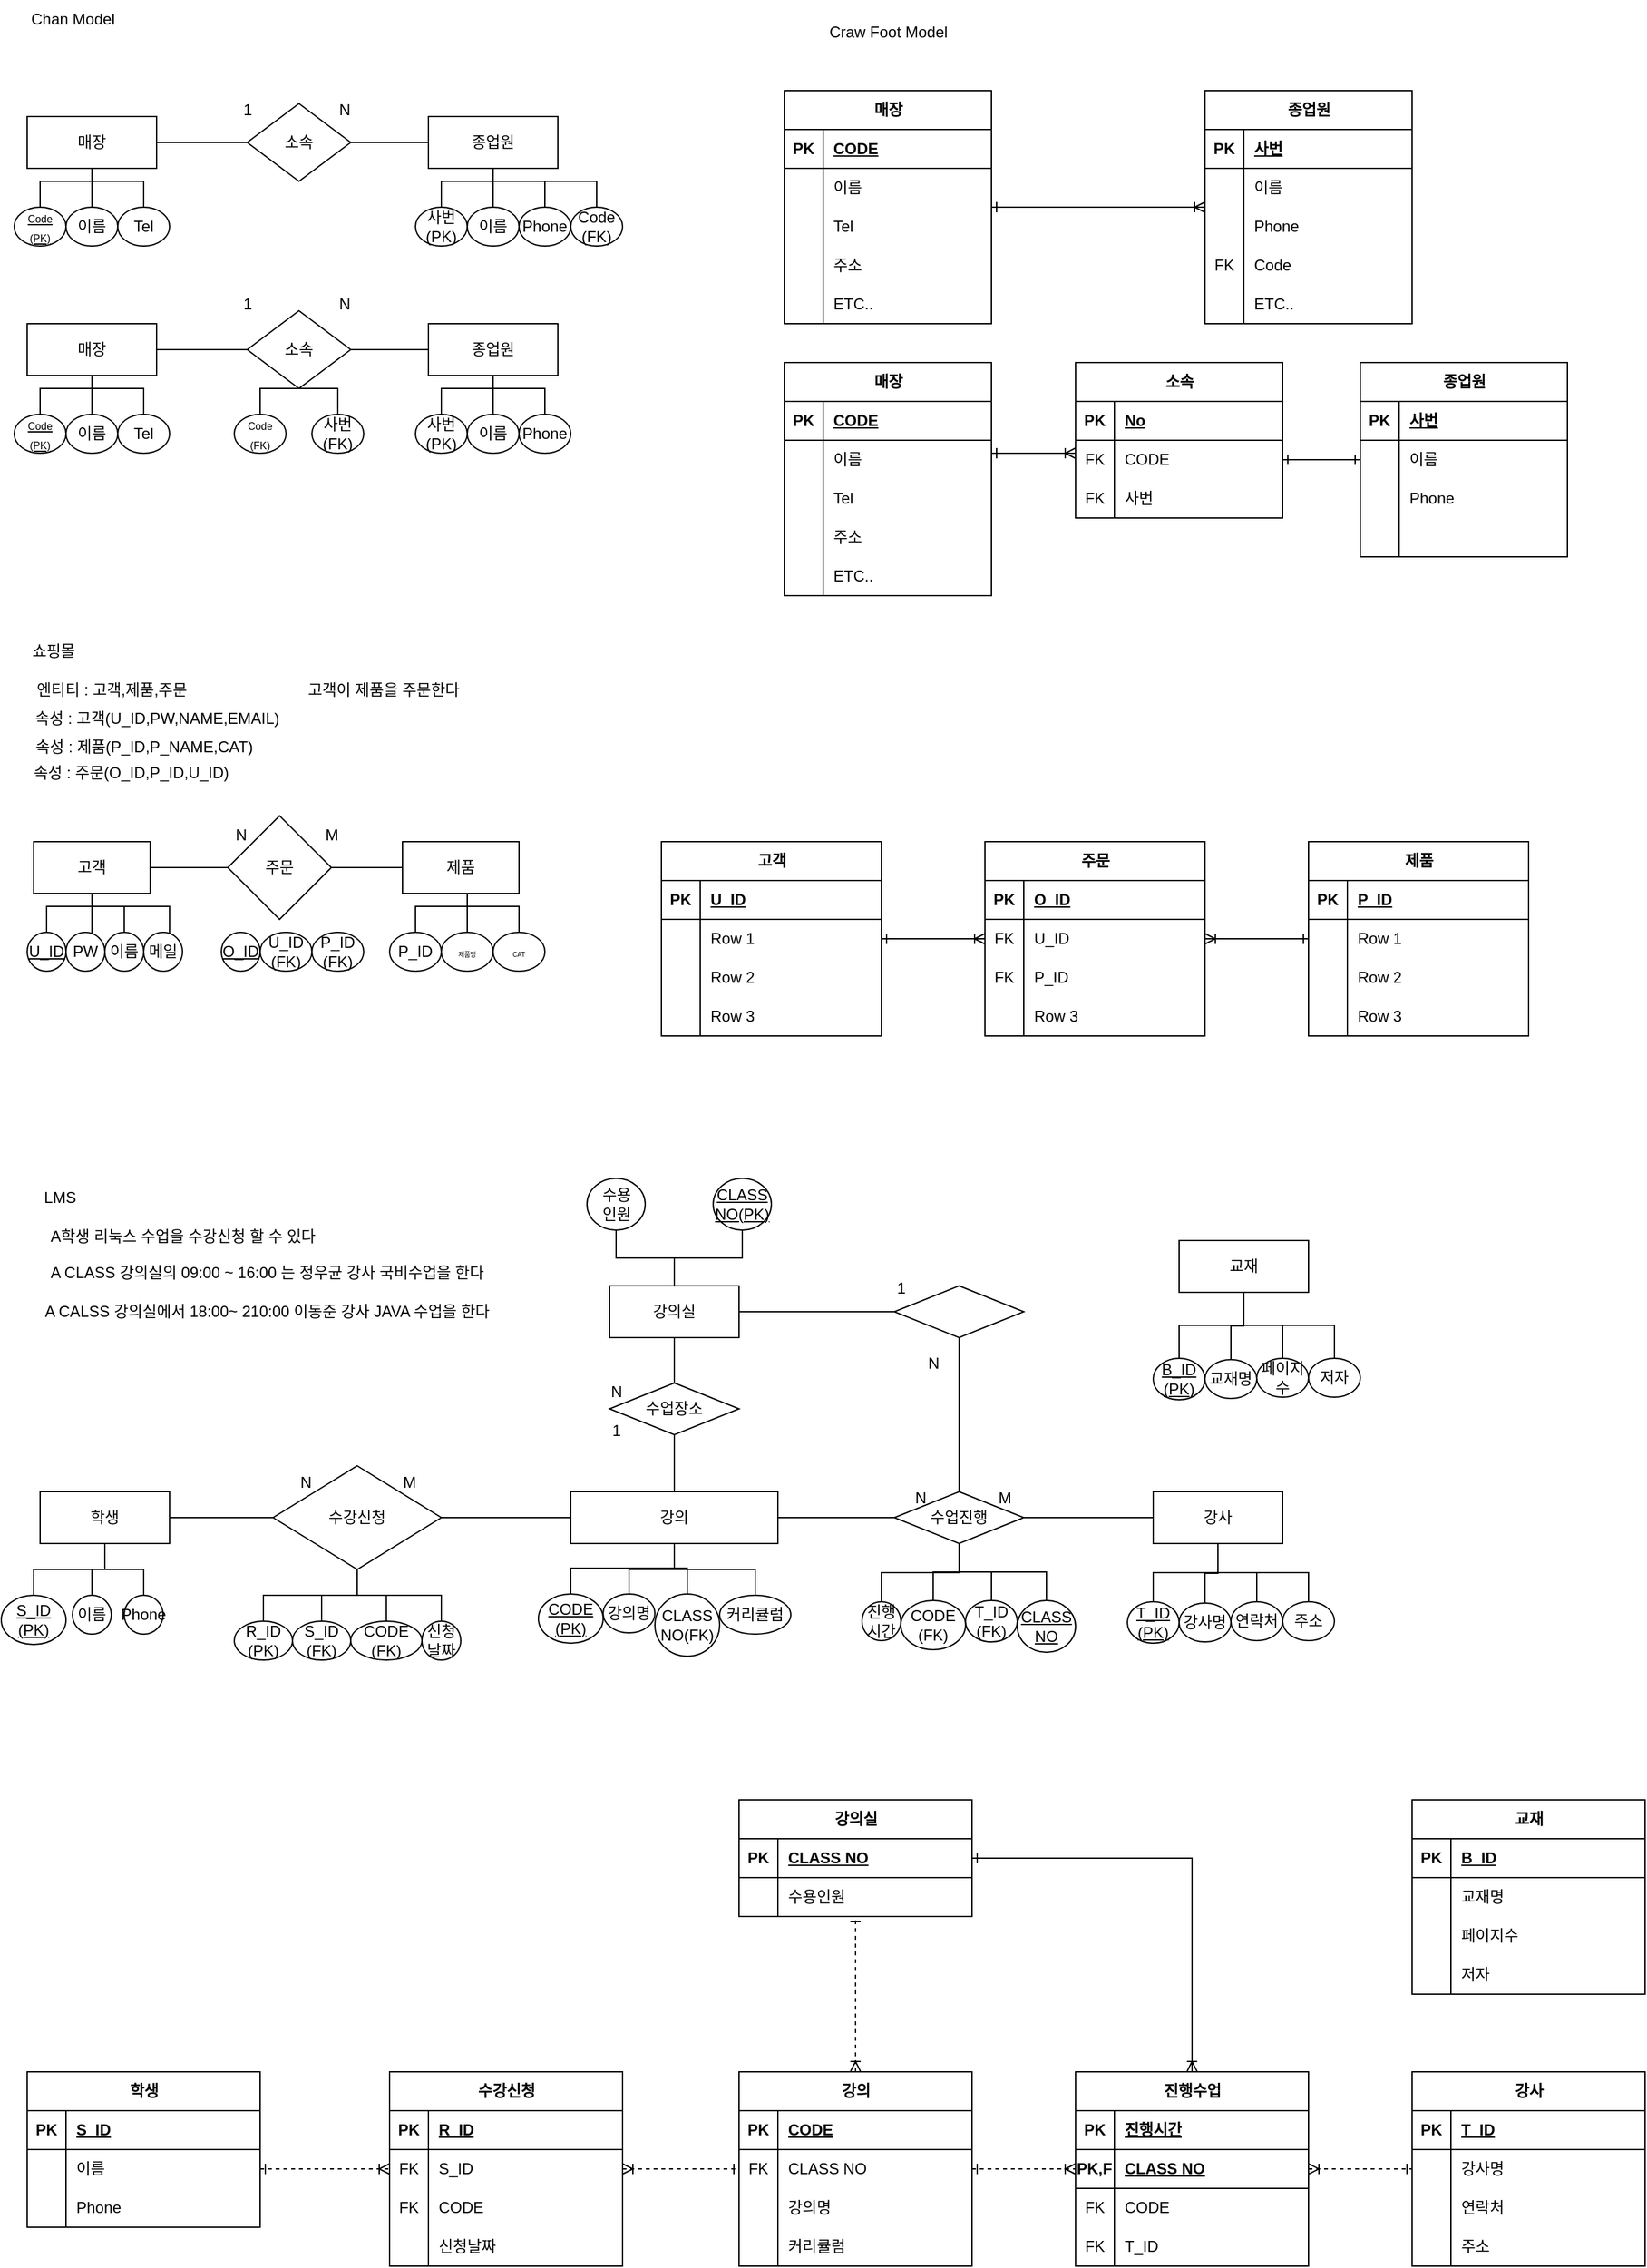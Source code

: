 <mxfile version="21.2.9" type="device">
  <diagram id="R2lEEEUBdFMjLlhIrx00" name="Page-1">
    <mxGraphModel dx="838" dy="925" grid="1" gridSize="10" guides="1" tooltips="1" connect="1" arrows="1" fold="1" page="1" pageScale="1" pageWidth="3300" pageHeight="4681" math="0" shadow="0" extFonts="Permanent Marker^https://fonts.googleapis.com/css?family=Permanent+Marker">
      <root>
        <mxCell id="0" />
        <mxCell id="1" parent="0" />
        <mxCell id="LrqFi6MrWJt78rN_CnwS-1" value="Chan Model" style="text;html=1;align=center;verticalAlign=middle;resizable=0;points=[];autosize=1;strokeColor=none;fillColor=none;" parent="1" vertex="1">
          <mxGeometry x="30" y="40" width="90" height="30" as="geometry" />
        </mxCell>
        <mxCell id="LrqFi6MrWJt78rN_CnwS-2" value="Craw Foot Model" style="text;html=1;align=center;verticalAlign=middle;resizable=0;points=[];autosize=1;strokeColor=none;fillColor=none;" parent="1" vertex="1">
          <mxGeometry x="650" y="50" width="110" height="30" as="geometry" />
        </mxCell>
        <mxCell id="LrqFi6MrWJt78rN_CnwS-6" value="" style="edgeStyle=orthogonalEdgeStyle;rounded=0;orthogonalLoop=1;jettySize=auto;html=1;endArrow=none;endFill=0;" parent="1" source="LrqFi6MrWJt78rN_CnwS-3" target="LrqFi6MrWJt78rN_CnwS-5" edge="1">
          <mxGeometry relative="1" as="geometry" />
        </mxCell>
        <mxCell id="LrqFi6MrWJt78rN_CnwS-3" value="매장" style="whiteSpace=wrap;html=1;align=center;" parent="1" vertex="1">
          <mxGeometry x="40" y="130" width="100" height="40" as="geometry" />
        </mxCell>
        <mxCell id="LrqFi6MrWJt78rN_CnwS-8" value="" style="edgeStyle=orthogonalEdgeStyle;rounded=0;orthogonalLoop=1;jettySize=auto;html=1;endArrow=none;endFill=0;" parent="1" source="LrqFi6MrWJt78rN_CnwS-5" target="LrqFi6MrWJt78rN_CnwS-7" edge="1">
          <mxGeometry relative="1" as="geometry" />
        </mxCell>
        <mxCell id="LrqFi6MrWJt78rN_CnwS-5" value="소속" style="rhombus;whiteSpace=wrap;html=1;" parent="1" vertex="1">
          <mxGeometry x="210" y="120" width="80" height="60" as="geometry" />
        </mxCell>
        <mxCell id="LrqFi6MrWJt78rN_CnwS-7" value="종업원" style="whiteSpace=wrap;html=1;" parent="1" vertex="1">
          <mxGeometry x="350" y="130" width="100" height="40" as="geometry" />
        </mxCell>
        <mxCell id="LrqFi6MrWJt78rN_CnwS-9" value="1" style="text;html=1;align=center;verticalAlign=middle;resizable=0;points=[];autosize=1;strokeColor=none;fillColor=none;" parent="1" vertex="1">
          <mxGeometry x="195" y="110" width="30" height="30" as="geometry" />
        </mxCell>
        <mxCell id="LrqFi6MrWJt78rN_CnwS-10" value="N" style="text;html=1;align=center;verticalAlign=middle;resizable=0;points=[];autosize=1;strokeColor=none;fillColor=none;" parent="1" vertex="1">
          <mxGeometry x="270" y="110" width="30" height="30" as="geometry" />
        </mxCell>
        <mxCell id="LrqFi6MrWJt78rN_CnwS-15" value="" style="edgeStyle=orthogonalEdgeStyle;rounded=0;orthogonalLoop=1;jettySize=auto;html=1;endArrow=none;endFill=0;" parent="1" source="LrqFi6MrWJt78rN_CnwS-11" target="LrqFi6MrWJt78rN_CnwS-3" edge="1">
          <mxGeometry relative="1" as="geometry" />
        </mxCell>
        <mxCell id="LrqFi6MrWJt78rN_CnwS-11" value="&lt;u style=&quot;font-size: 8px;&quot;&gt;Code&lt;br style=&quot;font-size: 8px;&quot;&gt;(PK)&lt;br&gt;&lt;/u&gt;" style="ellipse;whiteSpace=wrap;html=1;" parent="1" vertex="1">
          <mxGeometry x="30" y="200" width="40" height="30" as="geometry" />
        </mxCell>
        <mxCell id="LrqFi6MrWJt78rN_CnwS-16" value="" style="edgeStyle=orthogonalEdgeStyle;rounded=0;orthogonalLoop=1;jettySize=auto;html=1;endArrow=none;endFill=0;" parent="1" source="LrqFi6MrWJt78rN_CnwS-13" target="LrqFi6MrWJt78rN_CnwS-3" edge="1">
          <mxGeometry relative="1" as="geometry" />
        </mxCell>
        <mxCell id="LrqFi6MrWJt78rN_CnwS-13" value="이름" style="ellipse;whiteSpace=wrap;html=1;" parent="1" vertex="1">
          <mxGeometry x="70" y="200" width="40" height="30" as="geometry" />
        </mxCell>
        <mxCell id="LrqFi6MrWJt78rN_CnwS-17" value="" style="edgeStyle=orthogonalEdgeStyle;rounded=0;orthogonalLoop=1;jettySize=auto;html=1;endArrow=none;endFill=0;" parent="1" source="LrqFi6MrWJt78rN_CnwS-14" target="LrqFi6MrWJt78rN_CnwS-3" edge="1">
          <mxGeometry relative="1" as="geometry">
            <Array as="points">
              <mxPoint x="130" y="180" />
              <mxPoint x="90" y="180" />
            </Array>
          </mxGeometry>
        </mxCell>
        <mxCell id="LrqFi6MrWJt78rN_CnwS-14" value="Tel" style="ellipse;whiteSpace=wrap;html=1;" parent="1" vertex="1">
          <mxGeometry x="110" y="200" width="40" height="30" as="geometry" />
        </mxCell>
        <mxCell id="LrqFi6MrWJt78rN_CnwS-21" value="" style="edgeStyle=orthogonalEdgeStyle;rounded=0;orthogonalLoop=1;jettySize=auto;html=1;endArrow=none;endFill=0;" parent="1" source="LrqFi6MrWJt78rN_CnwS-18" target="LrqFi6MrWJt78rN_CnwS-7" edge="1">
          <mxGeometry relative="1" as="geometry">
            <Array as="points">
              <mxPoint x="360" y="180" />
              <mxPoint x="400" y="180" />
            </Array>
          </mxGeometry>
        </mxCell>
        <mxCell id="LrqFi6MrWJt78rN_CnwS-18" value="사번&lt;br&gt;(PK)" style="ellipse;whiteSpace=wrap;html=1;" parent="1" vertex="1">
          <mxGeometry x="340" y="200" width="40" height="30" as="geometry" />
        </mxCell>
        <mxCell id="LrqFi6MrWJt78rN_CnwS-22" value="" style="edgeStyle=orthogonalEdgeStyle;rounded=0;orthogonalLoop=1;jettySize=auto;html=1;endArrow=none;endFill=0;" parent="1" source="LrqFi6MrWJt78rN_CnwS-19" target="LrqFi6MrWJt78rN_CnwS-7" edge="1">
          <mxGeometry relative="1" as="geometry" />
        </mxCell>
        <mxCell id="LrqFi6MrWJt78rN_CnwS-19" value="이름" style="ellipse;whiteSpace=wrap;html=1;" parent="1" vertex="1">
          <mxGeometry x="380" y="200" width="40" height="30" as="geometry" />
        </mxCell>
        <mxCell id="LrqFi6MrWJt78rN_CnwS-23" value="" style="edgeStyle=orthogonalEdgeStyle;rounded=0;orthogonalLoop=1;jettySize=auto;html=1;endArrow=none;endFill=0;" parent="1" source="LrqFi6MrWJt78rN_CnwS-20" target="LrqFi6MrWJt78rN_CnwS-7" edge="1">
          <mxGeometry relative="1" as="geometry">
            <Array as="points">
              <mxPoint x="440" y="180" />
              <mxPoint x="400" y="180" />
            </Array>
          </mxGeometry>
        </mxCell>
        <mxCell id="LrqFi6MrWJt78rN_CnwS-20" value="Phone" style="ellipse;whiteSpace=wrap;html=1;" parent="1" vertex="1">
          <mxGeometry x="420" y="200" width="40" height="30" as="geometry" />
        </mxCell>
        <mxCell id="LrqFi6MrWJt78rN_CnwS-25" value="" style="edgeStyle=orthogonalEdgeStyle;rounded=0;orthogonalLoop=1;jettySize=auto;html=1;endArrow=none;endFill=0;" parent="1" source="LrqFi6MrWJt78rN_CnwS-24" target="LrqFi6MrWJt78rN_CnwS-7" edge="1">
          <mxGeometry relative="1" as="geometry">
            <Array as="points">
              <mxPoint x="480" y="180" />
              <mxPoint x="400" y="180" />
            </Array>
          </mxGeometry>
        </mxCell>
        <mxCell id="LrqFi6MrWJt78rN_CnwS-24" value="Code&lt;br&gt;(FK)" style="ellipse;whiteSpace=wrap;html=1;" parent="1" vertex="1">
          <mxGeometry x="460" y="200" width="40" height="30" as="geometry" />
        </mxCell>
        <mxCell id="LrqFi6MrWJt78rN_CnwS-26" value="" style="edgeStyle=orthogonalEdgeStyle;rounded=0;orthogonalLoop=1;jettySize=auto;html=1;endArrow=none;endFill=0;" parent="1" source="LrqFi6MrWJt78rN_CnwS-27" target="LrqFi6MrWJt78rN_CnwS-29" edge="1">
          <mxGeometry relative="1" as="geometry" />
        </mxCell>
        <mxCell id="LrqFi6MrWJt78rN_CnwS-27" value="매장" style="whiteSpace=wrap;html=1;align=center;" parent="1" vertex="1">
          <mxGeometry x="40" y="290" width="100" height="40" as="geometry" />
        </mxCell>
        <mxCell id="LrqFi6MrWJt78rN_CnwS-28" value="" style="edgeStyle=orthogonalEdgeStyle;rounded=0;orthogonalLoop=1;jettySize=auto;html=1;endArrow=none;endFill=0;" parent="1" source="LrqFi6MrWJt78rN_CnwS-29" target="LrqFi6MrWJt78rN_CnwS-30" edge="1">
          <mxGeometry relative="1" as="geometry" />
        </mxCell>
        <mxCell id="LrqFi6MrWJt78rN_CnwS-29" value="소속" style="rhombus;whiteSpace=wrap;html=1;" parent="1" vertex="1">
          <mxGeometry x="210" y="280" width="80" height="60" as="geometry" />
        </mxCell>
        <mxCell id="LrqFi6MrWJt78rN_CnwS-30" value="종업원" style="whiteSpace=wrap;html=1;" parent="1" vertex="1">
          <mxGeometry x="350" y="290" width="100" height="40" as="geometry" />
        </mxCell>
        <mxCell id="LrqFi6MrWJt78rN_CnwS-31" value="1" style="text;html=1;align=center;verticalAlign=middle;resizable=0;points=[];autosize=1;strokeColor=none;fillColor=none;" parent="1" vertex="1">
          <mxGeometry x="195" y="260" width="30" height="30" as="geometry" />
        </mxCell>
        <mxCell id="LrqFi6MrWJt78rN_CnwS-52" value="" style="edgeStyle=orthogonalEdgeStyle;rounded=0;orthogonalLoop=1;jettySize=auto;html=1;exitX=0.5;exitY=1;exitDx=0;exitDy=0;endArrow=none;endFill=0;" parent="1" source="LrqFi6MrWJt78rN_CnwS-29" target="LrqFi6MrWJt78rN_CnwS-50" edge="1">
          <mxGeometry relative="1" as="geometry">
            <Array as="points">
              <mxPoint x="280" y="340" />
            </Array>
          </mxGeometry>
        </mxCell>
        <mxCell id="LrqFi6MrWJt78rN_CnwS-32" value="N" style="text;html=1;align=center;verticalAlign=middle;resizable=0;points=[];autosize=1;strokeColor=none;fillColor=none;" parent="1" vertex="1">
          <mxGeometry x="270" y="260" width="30" height="30" as="geometry" />
        </mxCell>
        <mxCell id="LrqFi6MrWJt78rN_CnwS-33" value="" style="edgeStyle=orthogonalEdgeStyle;rounded=0;orthogonalLoop=1;jettySize=auto;html=1;endArrow=none;endFill=0;" parent="1" source="LrqFi6MrWJt78rN_CnwS-34" target="LrqFi6MrWJt78rN_CnwS-27" edge="1">
          <mxGeometry relative="1" as="geometry" />
        </mxCell>
        <mxCell id="LrqFi6MrWJt78rN_CnwS-34" value="&lt;u style=&quot;font-size: 8px;&quot;&gt;Code&lt;br style=&quot;font-size: 8px;&quot;&gt;(PK)&lt;br&gt;&lt;/u&gt;" style="ellipse;whiteSpace=wrap;html=1;" parent="1" vertex="1">
          <mxGeometry x="30" y="360" width="40" height="30" as="geometry" />
        </mxCell>
        <mxCell id="LrqFi6MrWJt78rN_CnwS-35" value="" style="edgeStyle=orthogonalEdgeStyle;rounded=0;orthogonalLoop=1;jettySize=auto;html=1;endArrow=none;endFill=0;" parent="1" source="LrqFi6MrWJt78rN_CnwS-36" target="LrqFi6MrWJt78rN_CnwS-27" edge="1">
          <mxGeometry relative="1" as="geometry" />
        </mxCell>
        <mxCell id="LrqFi6MrWJt78rN_CnwS-36" value="이름" style="ellipse;whiteSpace=wrap;html=1;" parent="1" vertex="1">
          <mxGeometry x="70" y="360" width="40" height="30" as="geometry" />
        </mxCell>
        <mxCell id="LrqFi6MrWJt78rN_CnwS-37" value="" style="edgeStyle=orthogonalEdgeStyle;rounded=0;orthogonalLoop=1;jettySize=auto;html=1;endArrow=none;endFill=0;" parent="1" source="LrqFi6MrWJt78rN_CnwS-38" target="LrqFi6MrWJt78rN_CnwS-27" edge="1">
          <mxGeometry relative="1" as="geometry">
            <Array as="points">
              <mxPoint x="130" y="340" />
              <mxPoint x="90" y="340" />
            </Array>
          </mxGeometry>
        </mxCell>
        <mxCell id="LrqFi6MrWJt78rN_CnwS-38" value="Tel" style="ellipse;whiteSpace=wrap;html=1;" parent="1" vertex="1">
          <mxGeometry x="110" y="360" width="40" height="30" as="geometry" />
        </mxCell>
        <mxCell id="LrqFi6MrWJt78rN_CnwS-39" value="" style="edgeStyle=orthogonalEdgeStyle;rounded=0;orthogonalLoop=1;jettySize=auto;html=1;endArrow=none;endFill=0;" parent="1" source="LrqFi6MrWJt78rN_CnwS-40" target="LrqFi6MrWJt78rN_CnwS-30" edge="1">
          <mxGeometry relative="1" as="geometry">
            <Array as="points">
              <mxPoint x="360" y="340" />
              <mxPoint x="400" y="340" />
            </Array>
          </mxGeometry>
        </mxCell>
        <mxCell id="LrqFi6MrWJt78rN_CnwS-40" value="사번&lt;br&gt;(PK)" style="ellipse;whiteSpace=wrap;html=1;" parent="1" vertex="1">
          <mxGeometry x="340" y="360" width="40" height="30" as="geometry" />
        </mxCell>
        <mxCell id="LrqFi6MrWJt78rN_CnwS-41" value="" style="edgeStyle=orthogonalEdgeStyle;rounded=0;orthogonalLoop=1;jettySize=auto;html=1;endArrow=none;endFill=0;" parent="1" source="LrqFi6MrWJt78rN_CnwS-42" target="LrqFi6MrWJt78rN_CnwS-30" edge="1">
          <mxGeometry relative="1" as="geometry" />
        </mxCell>
        <mxCell id="LrqFi6MrWJt78rN_CnwS-42" value="이름" style="ellipse;whiteSpace=wrap;html=1;" parent="1" vertex="1">
          <mxGeometry x="380" y="360" width="40" height="30" as="geometry" />
        </mxCell>
        <mxCell id="LrqFi6MrWJt78rN_CnwS-43" value="" style="edgeStyle=orthogonalEdgeStyle;rounded=0;orthogonalLoop=1;jettySize=auto;html=1;endArrow=none;endFill=0;" parent="1" source="LrqFi6MrWJt78rN_CnwS-44" target="LrqFi6MrWJt78rN_CnwS-30" edge="1">
          <mxGeometry relative="1" as="geometry">
            <Array as="points">
              <mxPoint x="440" y="340" />
              <mxPoint x="400" y="340" />
            </Array>
          </mxGeometry>
        </mxCell>
        <mxCell id="LrqFi6MrWJt78rN_CnwS-44" value="Phone" style="ellipse;whiteSpace=wrap;html=1;" parent="1" vertex="1">
          <mxGeometry x="420" y="360" width="40" height="30" as="geometry" />
        </mxCell>
        <mxCell id="LrqFi6MrWJt78rN_CnwS-49" value="" style="edgeStyle=orthogonalEdgeStyle;rounded=0;orthogonalLoop=1;jettySize=auto;html=1;entryX=0.5;entryY=1;entryDx=0;entryDy=0;endArrow=none;endFill=0;" parent="1" source="LrqFi6MrWJt78rN_CnwS-47" target="LrqFi6MrWJt78rN_CnwS-29" edge="1">
          <mxGeometry relative="1" as="geometry" />
        </mxCell>
        <mxCell id="LrqFi6MrWJt78rN_CnwS-47" value="&lt;span style=&quot;font-size: 8px;&quot;&gt;Code&lt;br&gt;(FK)&lt;br&gt;&lt;/span&gt;" style="ellipse;whiteSpace=wrap;html=1;" parent="1" vertex="1">
          <mxGeometry x="200" y="360" width="40" height="30" as="geometry" />
        </mxCell>
        <mxCell id="LrqFi6MrWJt78rN_CnwS-50" value="사번&lt;br&gt;(FK)" style="ellipse;whiteSpace=wrap;html=1;" parent="1" vertex="1">
          <mxGeometry x="260" y="360" width="40" height="30" as="geometry" />
        </mxCell>
        <mxCell id="LrqFi6MrWJt78rN_CnwS-97" value="" style="edgeStyle=orthogonalEdgeStyle;rounded=0;orthogonalLoop=1;jettySize=auto;html=1;startArrow=ERone;startFill=0;endArrow=ERoneToMany;endFill=0;" parent="1" source="LrqFi6MrWJt78rN_CnwS-53" target="LrqFi6MrWJt78rN_CnwS-81" edge="1">
          <mxGeometry relative="1" as="geometry" />
        </mxCell>
        <mxCell id="LrqFi6MrWJt78rN_CnwS-53" value="매장" style="shape=table;startSize=30;container=1;collapsible=1;childLayout=tableLayout;fixedRows=1;rowLines=0;fontStyle=1;align=center;resizeLast=1;html=1;" parent="1" vertex="1">
          <mxGeometry x="625" y="110" width="160" height="180" as="geometry" />
        </mxCell>
        <mxCell id="LrqFi6MrWJt78rN_CnwS-54" value="" style="shape=tableRow;horizontal=0;startSize=0;swimlaneHead=0;swimlaneBody=0;fillColor=none;collapsible=0;dropTarget=0;points=[[0,0.5],[1,0.5]];portConstraint=eastwest;top=0;left=0;right=0;bottom=1;" parent="LrqFi6MrWJt78rN_CnwS-53" vertex="1">
          <mxGeometry y="30" width="160" height="30" as="geometry" />
        </mxCell>
        <mxCell id="LrqFi6MrWJt78rN_CnwS-55" value="PK" style="shape=partialRectangle;connectable=0;fillColor=none;top=0;left=0;bottom=0;right=0;fontStyle=1;overflow=hidden;whiteSpace=wrap;html=1;" parent="LrqFi6MrWJt78rN_CnwS-54" vertex="1">
          <mxGeometry width="30" height="30" as="geometry">
            <mxRectangle width="30" height="30" as="alternateBounds" />
          </mxGeometry>
        </mxCell>
        <mxCell id="LrqFi6MrWJt78rN_CnwS-56" value="CODE" style="shape=partialRectangle;connectable=0;fillColor=none;top=0;left=0;bottom=0;right=0;align=left;spacingLeft=6;fontStyle=5;overflow=hidden;whiteSpace=wrap;html=1;" parent="LrqFi6MrWJt78rN_CnwS-54" vertex="1">
          <mxGeometry x="30" width="130" height="30" as="geometry">
            <mxRectangle width="130" height="30" as="alternateBounds" />
          </mxGeometry>
        </mxCell>
        <mxCell id="LrqFi6MrWJt78rN_CnwS-57" value="" style="shape=tableRow;horizontal=0;startSize=0;swimlaneHead=0;swimlaneBody=0;fillColor=none;collapsible=0;dropTarget=0;points=[[0,0.5],[1,0.5]];portConstraint=eastwest;top=0;left=0;right=0;bottom=0;" parent="LrqFi6MrWJt78rN_CnwS-53" vertex="1">
          <mxGeometry y="60" width="160" height="30" as="geometry" />
        </mxCell>
        <mxCell id="LrqFi6MrWJt78rN_CnwS-58" value="" style="shape=partialRectangle;connectable=0;fillColor=none;top=0;left=0;bottom=0;right=0;editable=1;overflow=hidden;whiteSpace=wrap;html=1;" parent="LrqFi6MrWJt78rN_CnwS-57" vertex="1">
          <mxGeometry width="30" height="30" as="geometry">
            <mxRectangle width="30" height="30" as="alternateBounds" />
          </mxGeometry>
        </mxCell>
        <mxCell id="LrqFi6MrWJt78rN_CnwS-59" value="이름" style="shape=partialRectangle;connectable=0;fillColor=none;top=0;left=0;bottom=0;right=0;align=left;spacingLeft=6;overflow=hidden;whiteSpace=wrap;html=1;" parent="LrqFi6MrWJt78rN_CnwS-57" vertex="1">
          <mxGeometry x="30" width="130" height="30" as="geometry">
            <mxRectangle width="130" height="30" as="alternateBounds" />
          </mxGeometry>
        </mxCell>
        <mxCell id="LrqFi6MrWJt78rN_CnwS-60" value="" style="shape=tableRow;horizontal=0;startSize=0;swimlaneHead=0;swimlaneBody=0;fillColor=none;collapsible=0;dropTarget=0;points=[[0,0.5],[1,0.5]];portConstraint=eastwest;top=0;left=0;right=0;bottom=0;" parent="LrqFi6MrWJt78rN_CnwS-53" vertex="1">
          <mxGeometry y="90" width="160" height="30" as="geometry" />
        </mxCell>
        <mxCell id="LrqFi6MrWJt78rN_CnwS-61" value="" style="shape=partialRectangle;connectable=0;fillColor=none;top=0;left=0;bottom=0;right=0;editable=1;overflow=hidden;whiteSpace=wrap;html=1;" parent="LrqFi6MrWJt78rN_CnwS-60" vertex="1">
          <mxGeometry width="30" height="30" as="geometry">
            <mxRectangle width="30" height="30" as="alternateBounds" />
          </mxGeometry>
        </mxCell>
        <mxCell id="LrqFi6MrWJt78rN_CnwS-62" value="Tel" style="shape=partialRectangle;connectable=0;fillColor=none;top=0;left=0;bottom=0;right=0;align=left;spacingLeft=6;overflow=hidden;whiteSpace=wrap;html=1;" parent="LrqFi6MrWJt78rN_CnwS-60" vertex="1">
          <mxGeometry x="30" width="130" height="30" as="geometry">
            <mxRectangle width="130" height="30" as="alternateBounds" />
          </mxGeometry>
        </mxCell>
        <mxCell id="LrqFi6MrWJt78rN_CnwS-63" value="" style="shape=tableRow;horizontal=0;startSize=0;swimlaneHead=0;swimlaneBody=0;fillColor=none;collapsible=0;dropTarget=0;points=[[0,0.5],[1,0.5]];portConstraint=eastwest;top=0;left=0;right=0;bottom=0;" parent="LrqFi6MrWJt78rN_CnwS-53" vertex="1">
          <mxGeometry y="120" width="160" height="30" as="geometry" />
        </mxCell>
        <mxCell id="LrqFi6MrWJt78rN_CnwS-64" value="" style="shape=partialRectangle;connectable=0;fillColor=none;top=0;left=0;bottom=0;right=0;editable=1;overflow=hidden;whiteSpace=wrap;html=1;" parent="LrqFi6MrWJt78rN_CnwS-63" vertex="1">
          <mxGeometry width="30" height="30" as="geometry">
            <mxRectangle width="30" height="30" as="alternateBounds" />
          </mxGeometry>
        </mxCell>
        <mxCell id="LrqFi6MrWJt78rN_CnwS-65" value="주소" style="shape=partialRectangle;connectable=0;fillColor=none;top=0;left=0;bottom=0;right=0;align=left;spacingLeft=6;overflow=hidden;whiteSpace=wrap;html=1;" parent="LrqFi6MrWJt78rN_CnwS-63" vertex="1">
          <mxGeometry x="30" width="130" height="30" as="geometry">
            <mxRectangle width="130" height="30" as="alternateBounds" />
          </mxGeometry>
        </mxCell>
        <mxCell id="LrqFi6MrWJt78rN_CnwS-66" value="" style="shape=tableRow;horizontal=0;startSize=0;swimlaneHead=0;swimlaneBody=0;fillColor=none;collapsible=0;dropTarget=0;points=[[0,0.5],[1,0.5]];portConstraint=eastwest;top=0;left=0;right=0;bottom=0;" parent="LrqFi6MrWJt78rN_CnwS-53" vertex="1">
          <mxGeometry y="150" width="160" height="30" as="geometry" />
        </mxCell>
        <mxCell id="LrqFi6MrWJt78rN_CnwS-67" value="" style="shape=partialRectangle;connectable=0;fillColor=none;top=0;left=0;bottom=0;right=0;editable=1;overflow=hidden;whiteSpace=wrap;html=1;" parent="LrqFi6MrWJt78rN_CnwS-66" vertex="1">
          <mxGeometry width="30" height="30" as="geometry">
            <mxRectangle width="30" height="30" as="alternateBounds" />
          </mxGeometry>
        </mxCell>
        <mxCell id="LrqFi6MrWJt78rN_CnwS-68" value="ETC.." style="shape=partialRectangle;connectable=0;fillColor=none;top=0;left=0;bottom=0;right=0;align=left;spacingLeft=6;overflow=hidden;whiteSpace=wrap;html=1;" parent="LrqFi6MrWJt78rN_CnwS-66" vertex="1">
          <mxGeometry x="30" width="130" height="30" as="geometry">
            <mxRectangle width="130" height="30" as="alternateBounds" />
          </mxGeometry>
        </mxCell>
        <mxCell id="LrqFi6MrWJt78rN_CnwS-81" value="종업원" style="shape=table;startSize=30;container=1;collapsible=1;childLayout=tableLayout;fixedRows=1;rowLines=0;fontStyle=1;align=center;resizeLast=1;html=1;" parent="1" vertex="1">
          <mxGeometry x="950" y="110" width="160" height="180" as="geometry" />
        </mxCell>
        <mxCell id="LrqFi6MrWJt78rN_CnwS-82" value="" style="shape=tableRow;horizontal=0;startSize=0;swimlaneHead=0;swimlaneBody=0;fillColor=none;collapsible=0;dropTarget=0;points=[[0,0.5],[1,0.5]];portConstraint=eastwest;top=0;left=0;right=0;bottom=1;" parent="LrqFi6MrWJt78rN_CnwS-81" vertex="1">
          <mxGeometry y="30" width="160" height="30" as="geometry" />
        </mxCell>
        <mxCell id="LrqFi6MrWJt78rN_CnwS-83" value="PK" style="shape=partialRectangle;connectable=0;fillColor=none;top=0;left=0;bottom=0;right=0;fontStyle=1;overflow=hidden;whiteSpace=wrap;html=1;" parent="LrqFi6MrWJt78rN_CnwS-82" vertex="1">
          <mxGeometry width="30" height="30" as="geometry">
            <mxRectangle width="30" height="30" as="alternateBounds" />
          </mxGeometry>
        </mxCell>
        <mxCell id="LrqFi6MrWJt78rN_CnwS-84" value="사번" style="shape=partialRectangle;connectable=0;fillColor=none;top=0;left=0;bottom=0;right=0;align=left;spacingLeft=6;fontStyle=5;overflow=hidden;whiteSpace=wrap;html=1;" parent="LrqFi6MrWJt78rN_CnwS-82" vertex="1">
          <mxGeometry x="30" width="130" height="30" as="geometry">
            <mxRectangle width="130" height="30" as="alternateBounds" />
          </mxGeometry>
        </mxCell>
        <mxCell id="LrqFi6MrWJt78rN_CnwS-85" value="" style="shape=tableRow;horizontal=0;startSize=0;swimlaneHead=0;swimlaneBody=0;fillColor=none;collapsible=0;dropTarget=0;points=[[0,0.5],[1,0.5]];portConstraint=eastwest;top=0;left=0;right=0;bottom=0;" parent="LrqFi6MrWJt78rN_CnwS-81" vertex="1">
          <mxGeometry y="60" width="160" height="30" as="geometry" />
        </mxCell>
        <mxCell id="LrqFi6MrWJt78rN_CnwS-86" value="" style="shape=partialRectangle;connectable=0;fillColor=none;top=0;left=0;bottom=0;right=0;editable=1;overflow=hidden;whiteSpace=wrap;html=1;" parent="LrqFi6MrWJt78rN_CnwS-85" vertex="1">
          <mxGeometry width="30" height="30" as="geometry">
            <mxRectangle width="30" height="30" as="alternateBounds" />
          </mxGeometry>
        </mxCell>
        <mxCell id="LrqFi6MrWJt78rN_CnwS-87" value="이름" style="shape=partialRectangle;connectable=0;fillColor=none;top=0;left=0;bottom=0;right=0;align=left;spacingLeft=6;overflow=hidden;whiteSpace=wrap;html=1;" parent="LrqFi6MrWJt78rN_CnwS-85" vertex="1">
          <mxGeometry x="30" width="130" height="30" as="geometry">
            <mxRectangle width="130" height="30" as="alternateBounds" />
          </mxGeometry>
        </mxCell>
        <mxCell id="LrqFi6MrWJt78rN_CnwS-88" value="" style="shape=tableRow;horizontal=0;startSize=0;swimlaneHead=0;swimlaneBody=0;fillColor=none;collapsible=0;dropTarget=0;points=[[0,0.5],[1,0.5]];portConstraint=eastwest;top=0;left=0;right=0;bottom=0;" parent="LrqFi6MrWJt78rN_CnwS-81" vertex="1">
          <mxGeometry y="90" width="160" height="30" as="geometry" />
        </mxCell>
        <mxCell id="LrqFi6MrWJt78rN_CnwS-89" value="" style="shape=partialRectangle;connectable=0;fillColor=none;top=0;left=0;bottom=0;right=0;editable=1;overflow=hidden;whiteSpace=wrap;html=1;" parent="LrqFi6MrWJt78rN_CnwS-88" vertex="1">
          <mxGeometry width="30" height="30" as="geometry">
            <mxRectangle width="30" height="30" as="alternateBounds" />
          </mxGeometry>
        </mxCell>
        <mxCell id="LrqFi6MrWJt78rN_CnwS-90" value="Phone" style="shape=partialRectangle;connectable=0;fillColor=none;top=0;left=0;bottom=0;right=0;align=left;spacingLeft=6;overflow=hidden;whiteSpace=wrap;html=1;" parent="LrqFi6MrWJt78rN_CnwS-88" vertex="1">
          <mxGeometry x="30" width="130" height="30" as="geometry">
            <mxRectangle width="130" height="30" as="alternateBounds" />
          </mxGeometry>
        </mxCell>
        <mxCell id="LrqFi6MrWJt78rN_CnwS-91" value="" style="shape=tableRow;horizontal=0;startSize=0;swimlaneHead=0;swimlaneBody=0;fillColor=none;collapsible=0;dropTarget=0;points=[[0,0.5],[1,0.5]];portConstraint=eastwest;top=0;left=0;right=0;bottom=0;" parent="LrqFi6MrWJt78rN_CnwS-81" vertex="1">
          <mxGeometry y="120" width="160" height="30" as="geometry" />
        </mxCell>
        <mxCell id="LrqFi6MrWJt78rN_CnwS-92" value="FK" style="shape=partialRectangle;connectable=0;fillColor=none;top=0;left=0;bottom=0;right=0;editable=1;overflow=hidden;whiteSpace=wrap;html=1;" parent="LrqFi6MrWJt78rN_CnwS-91" vertex="1">
          <mxGeometry width="30" height="30" as="geometry">
            <mxRectangle width="30" height="30" as="alternateBounds" />
          </mxGeometry>
        </mxCell>
        <mxCell id="LrqFi6MrWJt78rN_CnwS-93" value="Code" style="shape=partialRectangle;connectable=0;fillColor=none;top=0;left=0;bottom=0;right=0;align=left;spacingLeft=6;overflow=hidden;whiteSpace=wrap;html=1;" parent="LrqFi6MrWJt78rN_CnwS-91" vertex="1">
          <mxGeometry x="30" width="130" height="30" as="geometry">
            <mxRectangle width="130" height="30" as="alternateBounds" />
          </mxGeometry>
        </mxCell>
        <mxCell id="LrqFi6MrWJt78rN_CnwS-94" value="" style="shape=tableRow;horizontal=0;startSize=0;swimlaneHead=0;swimlaneBody=0;fillColor=none;collapsible=0;dropTarget=0;points=[[0,0.5],[1,0.5]];portConstraint=eastwest;top=0;left=0;right=0;bottom=0;" parent="LrqFi6MrWJt78rN_CnwS-81" vertex="1">
          <mxGeometry y="150" width="160" height="30" as="geometry" />
        </mxCell>
        <mxCell id="LrqFi6MrWJt78rN_CnwS-95" value="" style="shape=partialRectangle;connectable=0;fillColor=none;top=0;left=0;bottom=0;right=0;editable=1;overflow=hidden;whiteSpace=wrap;html=1;" parent="LrqFi6MrWJt78rN_CnwS-94" vertex="1">
          <mxGeometry width="30" height="30" as="geometry">
            <mxRectangle width="30" height="30" as="alternateBounds" />
          </mxGeometry>
        </mxCell>
        <mxCell id="LrqFi6MrWJt78rN_CnwS-96" value="ETC.." style="shape=partialRectangle;connectable=0;fillColor=none;top=0;left=0;bottom=0;right=0;align=left;spacingLeft=6;overflow=hidden;whiteSpace=wrap;html=1;" parent="LrqFi6MrWJt78rN_CnwS-94" vertex="1">
          <mxGeometry x="30" width="130" height="30" as="geometry">
            <mxRectangle width="130" height="30" as="alternateBounds" />
          </mxGeometry>
        </mxCell>
        <mxCell id="LrqFi6MrWJt78rN_CnwS-146" value="" style="edgeStyle=orthogonalEdgeStyle;rounded=0;orthogonalLoop=1;jettySize=auto;html=1;startArrow=ERone;startFill=0;endArrow=ERoneToMany;endFill=0;" parent="1" source="LrqFi6MrWJt78rN_CnwS-98" target="LrqFi6MrWJt78rN_CnwS-130" edge="1">
          <mxGeometry relative="1" as="geometry">
            <Array as="points">
              <mxPoint x="820" y="390" />
              <mxPoint x="820" y="390" />
            </Array>
          </mxGeometry>
        </mxCell>
        <mxCell id="LrqFi6MrWJt78rN_CnwS-98" value="매장" style="shape=table;startSize=30;container=1;collapsible=1;childLayout=tableLayout;fixedRows=1;rowLines=0;fontStyle=1;align=center;resizeLast=1;html=1;" parent="1" vertex="1">
          <mxGeometry x="625" y="320" width="160" height="180" as="geometry" />
        </mxCell>
        <mxCell id="LrqFi6MrWJt78rN_CnwS-99" value="" style="shape=tableRow;horizontal=0;startSize=0;swimlaneHead=0;swimlaneBody=0;fillColor=none;collapsible=0;dropTarget=0;points=[[0,0.5],[1,0.5]];portConstraint=eastwest;top=0;left=0;right=0;bottom=1;" parent="LrqFi6MrWJt78rN_CnwS-98" vertex="1">
          <mxGeometry y="30" width="160" height="30" as="geometry" />
        </mxCell>
        <mxCell id="LrqFi6MrWJt78rN_CnwS-100" value="PK" style="shape=partialRectangle;connectable=0;fillColor=none;top=0;left=0;bottom=0;right=0;fontStyle=1;overflow=hidden;whiteSpace=wrap;html=1;" parent="LrqFi6MrWJt78rN_CnwS-99" vertex="1">
          <mxGeometry width="30" height="30" as="geometry">
            <mxRectangle width="30" height="30" as="alternateBounds" />
          </mxGeometry>
        </mxCell>
        <mxCell id="LrqFi6MrWJt78rN_CnwS-101" value="CODE" style="shape=partialRectangle;connectable=0;fillColor=none;top=0;left=0;bottom=0;right=0;align=left;spacingLeft=6;fontStyle=5;overflow=hidden;whiteSpace=wrap;html=1;" parent="LrqFi6MrWJt78rN_CnwS-99" vertex="1">
          <mxGeometry x="30" width="130" height="30" as="geometry">
            <mxRectangle width="130" height="30" as="alternateBounds" />
          </mxGeometry>
        </mxCell>
        <mxCell id="LrqFi6MrWJt78rN_CnwS-102" value="" style="shape=tableRow;horizontal=0;startSize=0;swimlaneHead=0;swimlaneBody=0;fillColor=none;collapsible=0;dropTarget=0;points=[[0,0.5],[1,0.5]];portConstraint=eastwest;top=0;left=0;right=0;bottom=0;" parent="LrqFi6MrWJt78rN_CnwS-98" vertex="1">
          <mxGeometry y="60" width="160" height="30" as="geometry" />
        </mxCell>
        <mxCell id="LrqFi6MrWJt78rN_CnwS-103" value="" style="shape=partialRectangle;connectable=0;fillColor=none;top=0;left=0;bottom=0;right=0;editable=1;overflow=hidden;whiteSpace=wrap;html=1;" parent="LrqFi6MrWJt78rN_CnwS-102" vertex="1">
          <mxGeometry width="30" height="30" as="geometry">
            <mxRectangle width="30" height="30" as="alternateBounds" />
          </mxGeometry>
        </mxCell>
        <mxCell id="LrqFi6MrWJt78rN_CnwS-104" value="이름" style="shape=partialRectangle;connectable=0;fillColor=none;top=0;left=0;bottom=0;right=0;align=left;spacingLeft=6;overflow=hidden;whiteSpace=wrap;html=1;" parent="LrqFi6MrWJt78rN_CnwS-102" vertex="1">
          <mxGeometry x="30" width="130" height="30" as="geometry">
            <mxRectangle width="130" height="30" as="alternateBounds" />
          </mxGeometry>
        </mxCell>
        <mxCell id="LrqFi6MrWJt78rN_CnwS-105" value="" style="shape=tableRow;horizontal=0;startSize=0;swimlaneHead=0;swimlaneBody=0;fillColor=none;collapsible=0;dropTarget=0;points=[[0,0.5],[1,0.5]];portConstraint=eastwest;top=0;left=0;right=0;bottom=0;" parent="LrqFi6MrWJt78rN_CnwS-98" vertex="1">
          <mxGeometry y="90" width="160" height="30" as="geometry" />
        </mxCell>
        <mxCell id="LrqFi6MrWJt78rN_CnwS-106" value="" style="shape=partialRectangle;connectable=0;fillColor=none;top=0;left=0;bottom=0;right=0;editable=1;overflow=hidden;whiteSpace=wrap;html=1;" parent="LrqFi6MrWJt78rN_CnwS-105" vertex="1">
          <mxGeometry width="30" height="30" as="geometry">
            <mxRectangle width="30" height="30" as="alternateBounds" />
          </mxGeometry>
        </mxCell>
        <mxCell id="LrqFi6MrWJt78rN_CnwS-107" value="Tel" style="shape=partialRectangle;connectable=0;fillColor=none;top=0;left=0;bottom=0;right=0;align=left;spacingLeft=6;overflow=hidden;whiteSpace=wrap;html=1;" parent="LrqFi6MrWJt78rN_CnwS-105" vertex="1">
          <mxGeometry x="30" width="130" height="30" as="geometry">
            <mxRectangle width="130" height="30" as="alternateBounds" />
          </mxGeometry>
        </mxCell>
        <mxCell id="LrqFi6MrWJt78rN_CnwS-108" value="" style="shape=tableRow;horizontal=0;startSize=0;swimlaneHead=0;swimlaneBody=0;fillColor=none;collapsible=0;dropTarget=0;points=[[0,0.5],[1,0.5]];portConstraint=eastwest;top=0;left=0;right=0;bottom=0;" parent="LrqFi6MrWJt78rN_CnwS-98" vertex="1">
          <mxGeometry y="120" width="160" height="30" as="geometry" />
        </mxCell>
        <mxCell id="LrqFi6MrWJt78rN_CnwS-109" value="" style="shape=partialRectangle;connectable=0;fillColor=none;top=0;left=0;bottom=0;right=0;editable=1;overflow=hidden;whiteSpace=wrap;html=1;" parent="LrqFi6MrWJt78rN_CnwS-108" vertex="1">
          <mxGeometry width="30" height="30" as="geometry">
            <mxRectangle width="30" height="30" as="alternateBounds" />
          </mxGeometry>
        </mxCell>
        <mxCell id="LrqFi6MrWJt78rN_CnwS-110" value="주소" style="shape=partialRectangle;connectable=0;fillColor=none;top=0;left=0;bottom=0;right=0;align=left;spacingLeft=6;overflow=hidden;whiteSpace=wrap;html=1;" parent="LrqFi6MrWJt78rN_CnwS-108" vertex="1">
          <mxGeometry x="30" width="130" height="30" as="geometry">
            <mxRectangle width="130" height="30" as="alternateBounds" />
          </mxGeometry>
        </mxCell>
        <mxCell id="LrqFi6MrWJt78rN_CnwS-111" value="" style="shape=tableRow;horizontal=0;startSize=0;swimlaneHead=0;swimlaneBody=0;fillColor=none;collapsible=0;dropTarget=0;points=[[0,0.5],[1,0.5]];portConstraint=eastwest;top=0;left=0;right=0;bottom=0;" parent="LrqFi6MrWJt78rN_CnwS-98" vertex="1">
          <mxGeometry y="150" width="160" height="30" as="geometry" />
        </mxCell>
        <mxCell id="LrqFi6MrWJt78rN_CnwS-112" value="" style="shape=partialRectangle;connectable=0;fillColor=none;top=0;left=0;bottom=0;right=0;editable=1;overflow=hidden;whiteSpace=wrap;html=1;" parent="LrqFi6MrWJt78rN_CnwS-111" vertex="1">
          <mxGeometry width="30" height="30" as="geometry">
            <mxRectangle width="30" height="30" as="alternateBounds" />
          </mxGeometry>
        </mxCell>
        <mxCell id="LrqFi6MrWJt78rN_CnwS-113" value="ETC.." style="shape=partialRectangle;connectable=0;fillColor=none;top=0;left=0;bottom=0;right=0;align=left;spacingLeft=6;overflow=hidden;whiteSpace=wrap;html=1;" parent="LrqFi6MrWJt78rN_CnwS-111" vertex="1">
          <mxGeometry x="30" width="130" height="30" as="geometry">
            <mxRectangle width="130" height="30" as="alternateBounds" />
          </mxGeometry>
        </mxCell>
        <mxCell id="LrqFi6MrWJt78rN_CnwS-114" value="종업원" style="shape=table;startSize=30;container=1;collapsible=1;childLayout=tableLayout;fixedRows=1;rowLines=0;fontStyle=1;align=center;resizeLast=1;html=1;" parent="1" vertex="1">
          <mxGeometry x="1070" y="320" width="160" height="150" as="geometry" />
        </mxCell>
        <mxCell id="LrqFi6MrWJt78rN_CnwS-115" value="" style="shape=tableRow;horizontal=0;startSize=0;swimlaneHead=0;swimlaneBody=0;fillColor=none;collapsible=0;dropTarget=0;points=[[0,0.5],[1,0.5]];portConstraint=eastwest;top=0;left=0;right=0;bottom=1;" parent="LrqFi6MrWJt78rN_CnwS-114" vertex="1">
          <mxGeometry y="30" width="160" height="30" as="geometry" />
        </mxCell>
        <mxCell id="LrqFi6MrWJt78rN_CnwS-116" value="PK" style="shape=partialRectangle;connectable=0;fillColor=none;top=0;left=0;bottom=0;right=0;fontStyle=1;overflow=hidden;whiteSpace=wrap;html=1;" parent="LrqFi6MrWJt78rN_CnwS-115" vertex="1">
          <mxGeometry width="30" height="30" as="geometry">
            <mxRectangle width="30" height="30" as="alternateBounds" />
          </mxGeometry>
        </mxCell>
        <mxCell id="LrqFi6MrWJt78rN_CnwS-117" value="사번" style="shape=partialRectangle;connectable=0;fillColor=none;top=0;left=0;bottom=0;right=0;align=left;spacingLeft=6;fontStyle=5;overflow=hidden;whiteSpace=wrap;html=1;" parent="LrqFi6MrWJt78rN_CnwS-115" vertex="1">
          <mxGeometry x="30" width="130" height="30" as="geometry">
            <mxRectangle width="130" height="30" as="alternateBounds" />
          </mxGeometry>
        </mxCell>
        <mxCell id="LrqFi6MrWJt78rN_CnwS-118" value="" style="shape=tableRow;horizontal=0;startSize=0;swimlaneHead=0;swimlaneBody=0;fillColor=none;collapsible=0;dropTarget=0;points=[[0,0.5],[1,0.5]];portConstraint=eastwest;top=0;left=0;right=0;bottom=0;" parent="LrqFi6MrWJt78rN_CnwS-114" vertex="1">
          <mxGeometry y="60" width="160" height="30" as="geometry" />
        </mxCell>
        <mxCell id="LrqFi6MrWJt78rN_CnwS-119" value="" style="shape=partialRectangle;connectable=0;fillColor=none;top=0;left=0;bottom=0;right=0;editable=1;overflow=hidden;whiteSpace=wrap;html=1;" parent="LrqFi6MrWJt78rN_CnwS-118" vertex="1">
          <mxGeometry width="30" height="30" as="geometry">
            <mxRectangle width="30" height="30" as="alternateBounds" />
          </mxGeometry>
        </mxCell>
        <mxCell id="LrqFi6MrWJt78rN_CnwS-120" value="이름" style="shape=partialRectangle;connectable=0;fillColor=none;top=0;left=0;bottom=0;right=0;align=left;spacingLeft=6;overflow=hidden;whiteSpace=wrap;html=1;" parent="LrqFi6MrWJt78rN_CnwS-118" vertex="1">
          <mxGeometry x="30" width="130" height="30" as="geometry">
            <mxRectangle width="130" height="30" as="alternateBounds" />
          </mxGeometry>
        </mxCell>
        <mxCell id="LrqFi6MrWJt78rN_CnwS-121" value="" style="shape=tableRow;horizontal=0;startSize=0;swimlaneHead=0;swimlaneBody=0;fillColor=none;collapsible=0;dropTarget=0;points=[[0,0.5],[1,0.5]];portConstraint=eastwest;top=0;left=0;right=0;bottom=0;" parent="LrqFi6MrWJt78rN_CnwS-114" vertex="1">
          <mxGeometry y="90" width="160" height="30" as="geometry" />
        </mxCell>
        <mxCell id="LrqFi6MrWJt78rN_CnwS-122" value="" style="shape=partialRectangle;connectable=0;fillColor=none;top=0;left=0;bottom=0;right=0;editable=1;overflow=hidden;whiteSpace=wrap;html=1;" parent="LrqFi6MrWJt78rN_CnwS-121" vertex="1">
          <mxGeometry width="30" height="30" as="geometry">
            <mxRectangle width="30" height="30" as="alternateBounds" />
          </mxGeometry>
        </mxCell>
        <mxCell id="LrqFi6MrWJt78rN_CnwS-123" value="Phone" style="shape=partialRectangle;connectable=0;fillColor=none;top=0;left=0;bottom=0;right=0;align=left;spacingLeft=6;overflow=hidden;whiteSpace=wrap;html=1;" parent="LrqFi6MrWJt78rN_CnwS-121" vertex="1">
          <mxGeometry x="30" width="130" height="30" as="geometry">
            <mxRectangle width="130" height="30" as="alternateBounds" />
          </mxGeometry>
        </mxCell>
        <mxCell id="LrqFi6MrWJt78rN_CnwS-127" value="" style="shape=tableRow;horizontal=0;startSize=0;swimlaneHead=0;swimlaneBody=0;fillColor=none;collapsible=0;dropTarget=0;points=[[0,0.5],[1,0.5]];portConstraint=eastwest;top=0;left=0;right=0;bottom=0;" parent="LrqFi6MrWJt78rN_CnwS-114" vertex="1">
          <mxGeometry y="120" width="160" height="30" as="geometry" />
        </mxCell>
        <mxCell id="LrqFi6MrWJt78rN_CnwS-128" value="" style="shape=partialRectangle;connectable=0;fillColor=none;top=0;left=0;bottom=0;right=0;editable=1;overflow=hidden;whiteSpace=wrap;html=1;" parent="LrqFi6MrWJt78rN_CnwS-127" vertex="1">
          <mxGeometry width="30" height="30" as="geometry">
            <mxRectangle width="30" height="30" as="alternateBounds" />
          </mxGeometry>
        </mxCell>
        <mxCell id="LrqFi6MrWJt78rN_CnwS-129" value="" style="shape=partialRectangle;connectable=0;fillColor=none;top=0;left=0;bottom=0;right=0;align=left;spacingLeft=6;overflow=hidden;whiteSpace=wrap;html=1;" parent="LrqFi6MrWJt78rN_CnwS-127" vertex="1">
          <mxGeometry x="30" width="130" height="30" as="geometry">
            <mxRectangle width="130" height="30" as="alternateBounds" />
          </mxGeometry>
        </mxCell>
        <mxCell id="LrqFi6MrWJt78rN_CnwS-130" value="소속" style="shape=table;startSize=30;container=1;collapsible=1;childLayout=tableLayout;fixedRows=1;rowLines=0;fontStyle=1;align=center;resizeLast=1;html=1;" parent="1" vertex="1">
          <mxGeometry x="850" y="320" width="160" height="120" as="geometry" />
        </mxCell>
        <mxCell id="LrqFi6MrWJt78rN_CnwS-131" value="" style="shape=tableRow;horizontal=0;startSize=0;swimlaneHead=0;swimlaneBody=0;fillColor=none;collapsible=0;dropTarget=0;points=[[0,0.5],[1,0.5]];portConstraint=eastwest;top=0;left=0;right=0;bottom=1;" parent="LrqFi6MrWJt78rN_CnwS-130" vertex="1">
          <mxGeometry y="30" width="160" height="30" as="geometry" />
        </mxCell>
        <mxCell id="LrqFi6MrWJt78rN_CnwS-132" value="PK" style="shape=partialRectangle;connectable=0;fillColor=none;top=0;left=0;bottom=0;right=0;fontStyle=1;overflow=hidden;whiteSpace=wrap;html=1;" parent="LrqFi6MrWJt78rN_CnwS-131" vertex="1">
          <mxGeometry width="30" height="30" as="geometry">
            <mxRectangle width="30" height="30" as="alternateBounds" />
          </mxGeometry>
        </mxCell>
        <mxCell id="LrqFi6MrWJt78rN_CnwS-133" value="No" style="shape=partialRectangle;connectable=0;fillColor=none;top=0;left=0;bottom=0;right=0;align=left;spacingLeft=6;fontStyle=5;overflow=hidden;whiteSpace=wrap;html=1;" parent="LrqFi6MrWJt78rN_CnwS-131" vertex="1">
          <mxGeometry x="30" width="130" height="30" as="geometry">
            <mxRectangle width="130" height="30" as="alternateBounds" />
          </mxGeometry>
        </mxCell>
        <mxCell id="LrqFi6MrWJt78rN_CnwS-134" value="" style="shape=tableRow;horizontal=0;startSize=0;swimlaneHead=0;swimlaneBody=0;fillColor=none;collapsible=0;dropTarget=0;points=[[0,0.5],[1,0.5]];portConstraint=eastwest;top=0;left=0;right=0;bottom=0;" parent="LrqFi6MrWJt78rN_CnwS-130" vertex="1">
          <mxGeometry y="60" width="160" height="30" as="geometry" />
        </mxCell>
        <mxCell id="LrqFi6MrWJt78rN_CnwS-135" value="FK" style="shape=partialRectangle;connectable=0;fillColor=none;top=0;left=0;bottom=0;right=0;editable=1;overflow=hidden;whiteSpace=wrap;html=1;" parent="LrqFi6MrWJt78rN_CnwS-134" vertex="1">
          <mxGeometry width="30" height="30" as="geometry">
            <mxRectangle width="30" height="30" as="alternateBounds" />
          </mxGeometry>
        </mxCell>
        <mxCell id="LrqFi6MrWJt78rN_CnwS-136" value="CODE" style="shape=partialRectangle;connectable=0;fillColor=none;top=0;left=0;bottom=0;right=0;align=left;spacingLeft=6;overflow=hidden;whiteSpace=wrap;html=1;" parent="LrqFi6MrWJt78rN_CnwS-134" vertex="1">
          <mxGeometry x="30" width="130" height="30" as="geometry">
            <mxRectangle width="130" height="30" as="alternateBounds" />
          </mxGeometry>
        </mxCell>
        <mxCell id="LrqFi6MrWJt78rN_CnwS-137" value="" style="shape=tableRow;horizontal=0;startSize=0;swimlaneHead=0;swimlaneBody=0;fillColor=none;collapsible=0;dropTarget=0;points=[[0,0.5],[1,0.5]];portConstraint=eastwest;top=0;left=0;right=0;bottom=0;" parent="LrqFi6MrWJt78rN_CnwS-130" vertex="1">
          <mxGeometry y="90" width="160" height="30" as="geometry" />
        </mxCell>
        <mxCell id="LrqFi6MrWJt78rN_CnwS-138" value="FK" style="shape=partialRectangle;connectable=0;fillColor=none;top=0;left=0;bottom=0;right=0;editable=1;overflow=hidden;whiteSpace=wrap;html=1;" parent="LrqFi6MrWJt78rN_CnwS-137" vertex="1">
          <mxGeometry width="30" height="30" as="geometry">
            <mxRectangle width="30" height="30" as="alternateBounds" />
          </mxGeometry>
        </mxCell>
        <mxCell id="LrqFi6MrWJt78rN_CnwS-139" value="사번" style="shape=partialRectangle;connectable=0;fillColor=none;top=0;left=0;bottom=0;right=0;align=left;spacingLeft=6;overflow=hidden;whiteSpace=wrap;html=1;" parent="LrqFi6MrWJt78rN_CnwS-137" vertex="1">
          <mxGeometry x="30" width="130" height="30" as="geometry">
            <mxRectangle width="130" height="30" as="alternateBounds" />
          </mxGeometry>
        </mxCell>
        <mxCell id="LrqFi6MrWJt78rN_CnwS-148" value="" style="edgeStyle=entityRelationEdgeStyle;fontSize=12;html=1;endArrow=ERone;endFill=0;rounded=0;startArrow=ERone;startFill=0;exitX=0;exitY=0.5;exitDx=0;exitDy=0;" parent="1" source="LrqFi6MrWJt78rN_CnwS-118" target="LrqFi6MrWJt78rN_CnwS-134" edge="1">
          <mxGeometry width="100" height="100" relative="1" as="geometry">
            <mxPoint x="1040" y="395" as="sourcePoint" />
            <mxPoint x="830" y="360" as="targetPoint" />
          </mxGeometry>
        </mxCell>
        <mxCell id="LrqFi6MrWJt78rN_CnwS-149" value="쇼핑몰" style="text;html=1;align=center;verticalAlign=middle;resizable=0;points=[];autosize=1;strokeColor=none;fillColor=none;" parent="1" vertex="1">
          <mxGeometry x="30" y="528" width="60" height="30" as="geometry" />
        </mxCell>
        <mxCell id="LrqFi6MrWJt78rN_CnwS-150" value="엔티티 : 고객,제품,주문" style="text;html=1;align=center;verticalAlign=middle;resizable=0;points=[];autosize=1;strokeColor=none;fillColor=none;" parent="1" vertex="1">
          <mxGeometry x="30" y="558" width="150" height="30" as="geometry" />
        </mxCell>
        <mxCell id="LrqFi6MrWJt78rN_CnwS-151" value="속성 : 고객(U_ID,PW,NAME,EMAIL)" style="text;html=1;align=center;verticalAlign=middle;resizable=0;points=[];autosize=1;strokeColor=none;fillColor=none;" parent="1" vertex="1">
          <mxGeometry x="30" y="580" width="220" height="30" as="geometry" />
        </mxCell>
        <mxCell id="LrqFi6MrWJt78rN_CnwS-152" value="속성 : 제품(P_ID,P_NAME,CAT)" style="text;html=1;align=center;verticalAlign=middle;resizable=0;points=[];autosize=1;strokeColor=none;fillColor=none;" parent="1" vertex="1">
          <mxGeometry x="30" y="602" width="200" height="30" as="geometry" />
        </mxCell>
        <mxCell id="LrqFi6MrWJt78rN_CnwS-153" value="속성 : 주문(O_ID,P_ID,U_ID)" style="text;html=1;align=center;verticalAlign=middle;resizable=0;points=[];autosize=1;strokeColor=none;fillColor=none;" parent="1" vertex="1">
          <mxGeometry x="30" y="622" width="180" height="30" as="geometry" />
        </mxCell>
        <mxCell id="LrqFi6MrWJt78rN_CnwS-154" value="고객이 제품을 주문한다" style="text;html=1;align=center;verticalAlign=middle;resizable=0;points=[];autosize=1;strokeColor=none;fillColor=none;" parent="1" vertex="1">
          <mxGeometry x="240" y="558" width="150" height="30" as="geometry" />
        </mxCell>
        <mxCell id="LrqFi6MrWJt78rN_CnwS-159" value="" style="edgeStyle=orthogonalEdgeStyle;rounded=0;orthogonalLoop=1;jettySize=auto;html=1;endArrow=none;endFill=0;" parent="1" source="LrqFi6MrWJt78rN_CnwS-156" target="LrqFi6MrWJt78rN_CnwS-158" edge="1">
          <mxGeometry relative="1" as="geometry" />
        </mxCell>
        <mxCell id="LrqFi6MrWJt78rN_CnwS-156" value="고객" style="whiteSpace=wrap;html=1;" parent="1" vertex="1">
          <mxGeometry x="45" y="690" width="90" height="40" as="geometry" />
        </mxCell>
        <mxCell id="LrqFi6MrWJt78rN_CnwS-157" value="제품" style="whiteSpace=wrap;html=1;" parent="1" vertex="1">
          <mxGeometry x="330" y="690" width="90" height="40" as="geometry" />
        </mxCell>
        <mxCell id="LrqFi6MrWJt78rN_CnwS-162" value="" style="edgeStyle=orthogonalEdgeStyle;rounded=0;orthogonalLoop=1;jettySize=auto;html=1;endArrow=none;endFill=0;" parent="1" source="LrqFi6MrWJt78rN_CnwS-158" target="LrqFi6MrWJt78rN_CnwS-157" edge="1">
          <mxGeometry relative="1" as="geometry" />
        </mxCell>
        <mxCell id="LrqFi6MrWJt78rN_CnwS-158" value="주문" style="rhombus;whiteSpace=wrap;html=1;" parent="1" vertex="1">
          <mxGeometry x="195" y="670" width="80" height="80" as="geometry" />
        </mxCell>
        <mxCell id="LrqFi6MrWJt78rN_CnwS-167" value="" style="edgeStyle=orthogonalEdgeStyle;rounded=0;orthogonalLoop=1;jettySize=auto;html=1;endArrow=none;endFill=0;" parent="1" source="LrqFi6MrWJt78rN_CnwS-163" target="LrqFi6MrWJt78rN_CnwS-156" edge="1">
          <mxGeometry relative="1" as="geometry">
            <Array as="points">
              <mxPoint x="55" y="740" />
              <mxPoint x="90" y="740" />
            </Array>
          </mxGeometry>
        </mxCell>
        <mxCell id="LrqFi6MrWJt78rN_CnwS-163" value="&lt;u&gt;U_ID&lt;/u&gt;" style="ellipse;whiteSpace=wrap;html=1;" parent="1" vertex="1">
          <mxGeometry x="40" y="760" width="30" height="30" as="geometry" />
        </mxCell>
        <mxCell id="LrqFi6MrWJt78rN_CnwS-168" value="" style="edgeStyle=orthogonalEdgeStyle;rounded=0;orthogonalLoop=1;jettySize=auto;html=1;endArrow=none;endFill=0;" parent="1" source="LrqFi6MrWJt78rN_CnwS-164" target="LrqFi6MrWJt78rN_CnwS-156" edge="1">
          <mxGeometry relative="1" as="geometry">
            <Array as="points">
              <mxPoint x="90" y="750" />
              <mxPoint x="90" y="750" />
            </Array>
          </mxGeometry>
        </mxCell>
        <mxCell id="LrqFi6MrWJt78rN_CnwS-164" value="PW" style="ellipse;whiteSpace=wrap;html=1;" parent="1" vertex="1">
          <mxGeometry x="70" y="760" width="30" height="30" as="geometry" />
        </mxCell>
        <mxCell id="LrqFi6MrWJt78rN_CnwS-169" value="" style="edgeStyle=orthogonalEdgeStyle;rounded=0;orthogonalLoop=1;jettySize=auto;html=1;endArrow=none;endFill=0;" parent="1" source="LrqFi6MrWJt78rN_CnwS-165" target="LrqFi6MrWJt78rN_CnwS-156" edge="1">
          <mxGeometry relative="1" as="geometry" />
        </mxCell>
        <mxCell id="LrqFi6MrWJt78rN_CnwS-165" value="이름" style="ellipse;whiteSpace=wrap;html=1;" parent="1" vertex="1">
          <mxGeometry x="100" y="760" width="30" height="30" as="geometry" />
        </mxCell>
        <mxCell id="LrqFi6MrWJt78rN_CnwS-170" value="" style="edgeStyle=orthogonalEdgeStyle;rounded=0;orthogonalLoop=1;jettySize=auto;html=1;endArrow=none;endFill=0;" parent="1" source="LrqFi6MrWJt78rN_CnwS-166" target="LrqFi6MrWJt78rN_CnwS-156" edge="1">
          <mxGeometry relative="1" as="geometry">
            <Array as="points">
              <mxPoint x="150" y="740" />
              <mxPoint x="90" y="740" />
            </Array>
          </mxGeometry>
        </mxCell>
        <mxCell id="LrqFi6MrWJt78rN_CnwS-166" value="메일" style="ellipse;whiteSpace=wrap;html=1;" parent="1" vertex="1">
          <mxGeometry x="130" y="760" width="30" height="30" as="geometry" />
        </mxCell>
        <mxCell id="LrqFi6MrWJt78rN_CnwS-174" value="" style="edgeStyle=orthogonalEdgeStyle;rounded=0;orthogonalLoop=1;jettySize=auto;html=1;endArrow=none;endFill=0;" parent="1" source="LrqFi6MrWJt78rN_CnwS-171" target="LrqFi6MrWJt78rN_CnwS-157" edge="1">
          <mxGeometry relative="1" as="geometry">
            <Array as="points">
              <mxPoint x="340" y="740" />
              <mxPoint x="380" y="740" />
            </Array>
          </mxGeometry>
        </mxCell>
        <mxCell id="LrqFi6MrWJt78rN_CnwS-171" value="P_ID" style="ellipse;whiteSpace=wrap;html=1;" parent="1" vertex="1">
          <mxGeometry x="320" y="760" width="40" height="30" as="geometry" />
        </mxCell>
        <mxCell id="LrqFi6MrWJt78rN_CnwS-178" value="" style="edgeStyle=orthogonalEdgeStyle;rounded=0;orthogonalLoop=1;jettySize=auto;html=1;endArrow=none;endFill=0;" parent="1" target="LrqFi6MrWJt78rN_CnwS-157" edge="1">
          <mxGeometry relative="1" as="geometry">
            <mxPoint x="380" y="740" as="sourcePoint" />
            <Array as="points">
              <mxPoint x="380" y="730" />
              <mxPoint x="380" y="730" />
            </Array>
          </mxGeometry>
        </mxCell>
        <mxCell id="LrqFi6MrWJt78rN_CnwS-180" value="" style="edgeStyle=orthogonalEdgeStyle;rounded=0;orthogonalLoop=1;jettySize=auto;html=1;endArrow=none;endFill=0;" parent="1" source="LrqFi6MrWJt78rN_CnwS-172" target="LrqFi6MrWJt78rN_CnwS-157" edge="1">
          <mxGeometry relative="1" as="geometry">
            <Array as="points">
              <mxPoint x="380" y="740" />
              <mxPoint x="380" y="740" />
            </Array>
          </mxGeometry>
        </mxCell>
        <mxCell id="LrqFi6MrWJt78rN_CnwS-172" value="&lt;font style=&quot;font-size: 5px;&quot;&gt;제품명&lt;/font&gt;" style="ellipse;whiteSpace=wrap;html=1;" parent="1" vertex="1">
          <mxGeometry x="360" y="760" width="40" height="30" as="geometry" />
        </mxCell>
        <mxCell id="LrqFi6MrWJt78rN_CnwS-179" value="" style="edgeStyle=orthogonalEdgeStyle;rounded=0;orthogonalLoop=1;jettySize=auto;html=1;endArrow=none;endFill=0;" parent="1" source="LrqFi6MrWJt78rN_CnwS-173" target="LrqFi6MrWJt78rN_CnwS-157" edge="1">
          <mxGeometry relative="1" as="geometry">
            <Array as="points">
              <mxPoint x="420" y="740" />
              <mxPoint x="380" y="740" />
            </Array>
          </mxGeometry>
        </mxCell>
        <mxCell id="LrqFi6MrWJt78rN_CnwS-173" value="&lt;span style=&quot;font-size: 5px;&quot;&gt;CAT&lt;/span&gt;" style="ellipse;whiteSpace=wrap;html=1;" parent="1" vertex="1">
          <mxGeometry x="400" y="760" width="40" height="30" as="geometry" />
        </mxCell>
        <mxCell id="LrqFi6MrWJt78rN_CnwS-181" value="N" style="text;html=1;align=center;verticalAlign=middle;resizable=0;points=[];autosize=1;strokeColor=none;fillColor=none;" parent="1" vertex="1">
          <mxGeometry x="190" y="670" width="30" height="30" as="geometry" />
        </mxCell>
        <mxCell id="LrqFi6MrWJt78rN_CnwS-182" value="M" style="text;html=1;align=center;verticalAlign=middle;resizable=0;points=[];autosize=1;strokeColor=none;fillColor=none;" parent="1" vertex="1">
          <mxGeometry x="260" y="670" width="30" height="30" as="geometry" />
        </mxCell>
        <mxCell id="LrqFi6MrWJt78rN_CnwS-183" value="U_ID&lt;br&gt;(FK)" style="ellipse;whiteSpace=wrap;html=1;" parent="1" vertex="1">
          <mxGeometry x="220" y="760" width="40" height="30" as="geometry" />
        </mxCell>
        <mxCell id="LrqFi6MrWJt78rN_CnwS-184" value="P_ID&lt;br&gt;(FK)" style="ellipse;whiteSpace=wrap;html=1;" parent="1" vertex="1">
          <mxGeometry x="260" y="760" width="40" height="30" as="geometry" />
        </mxCell>
        <mxCell id="LrqFi6MrWJt78rN_CnwS-185" value="&lt;u&gt;O_ID&lt;/u&gt;" style="ellipse;whiteSpace=wrap;html=1;" parent="1" vertex="1">
          <mxGeometry x="190" y="760" width="30" height="30" as="geometry" />
        </mxCell>
        <mxCell id="NsDgVDcr6PD3A3kELzjM-27" value="" style="edgeStyle=orthogonalEdgeStyle;rounded=0;orthogonalLoop=1;jettySize=auto;html=1;endArrow=ERoneToMany;endFill=0;startArrow=ERone;startFill=0;" parent="1" source="NsDgVDcr6PD3A3kELzjM-1" target="NsDgVDcr6PD3A3kELzjM-14" edge="1">
          <mxGeometry relative="1" as="geometry" />
        </mxCell>
        <mxCell id="NsDgVDcr6PD3A3kELzjM-1" value="고객" style="shape=table;startSize=30;container=1;collapsible=1;childLayout=tableLayout;fixedRows=1;rowLines=0;fontStyle=1;align=center;resizeLast=1;html=1;" parent="1" vertex="1">
          <mxGeometry x="530" y="690" width="170" height="150" as="geometry" />
        </mxCell>
        <mxCell id="NsDgVDcr6PD3A3kELzjM-2" value="" style="shape=tableRow;horizontal=0;startSize=0;swimlaneHead=0;swimlaneBody=0;fillColor=none;collapsible=0;dropTarget=0;points=[[0,0.5],[1,0.5]];portConstraint=eastwest;top=0;left=0;right=0;bottom=1;" parent="NsDgVDcr6PD3A3kELzjM-1" vertex="1">
          <mxGeometry y="30" width="170" height="30" as="geometry" />
        </mxCell>
        <mxCell id="NsDgVDcr6PD3A3kELzjM-3" value="PK" style="shape=partialRectangle;connectable=0;fillColor=none;top=0;left=0;bottom=0;right=0;fontStyle=1;overflow=hidden;whiteSpace=wrap;html=1;" parent="NsDgVDcr6PD3A3kELzjM-2" vertex="1">
          <mxGeometry width="30" height="30" as="geometry">
            <mxRectangle width="30" height="30" as="alternateBounds" />
          </mxGeometry>
        </mxCell>
        <mxCell id="NsDgVDcr6PD3A3kELzjM-4" value="U_ID" style="shape=partialRectangle;connectable=0;fillColor=none;top=0;left=0;bottom=0;right=0;align=left;spacingLeft=6;fontStyle=5;overflow=hidden;whiteSpace=wrap;html=1;" parent="NsDgVDcr6PD3A3kELzjM-2" vertex="1">
          <mxGeometry x="30" width="140" height="30" as="geometry">
            <mxRectangle width="140" height="30" as="alternateBounds" />
          </mxGeometry>
        </mxCell>
        <mxCell id="NsDgVDcr6PD3A3kELzjM-5" value="" style="shape=tableRow;horizontal=0;startSize=0;swimlaneHead=0;swimlaneBody=0;fillColor=none;collapsible=0;dropTarget=0;points=[[0,0.5],[1,0.5]];portConstraint=eastwest;top=0;left=0;right=0;bottom=0;" parent="NsDgVDcr6PD3A3kELzjM-1" vertex="1">
          <mxGeometry y="60" width="170" height="30" as="geometry" />
        </mxCell>
        <mxCell id="NsDgVDcr6PD3A3kELzjM-6" value="" style="shape=partialRectangle;connectable=0;fillColor=none;top=0;left=0;bottom=0;right=0;editable=1;overflow=hidden;whiteSpace=wrap;html=1;" parent="NsDgVDcr6PD3A3kELzjM-5" vertex="1">
          <mxGeometry width="30" height="30" as="geometry">
            <mxRectangle width="30" height="30" as="alternateBounds" />
          </mxGeometry>
        </mxCell>
        <mxCell id="NsDgVDcr6PD3A3kELzjM-7" value="Row 1" style="shape=partialRectangle;connectable=0;fillColor=none;top=0;left=0;bottom=0;right=0;align=left;spacingLeft=6;overflow=hidden;whiteSpace=wrap;html=1;" parent="NsDgVDcr6PD3A3kELzjM-5" vertex="1">
          <mxGeometry x="30" width="140" height="30" as="geometry">
            <mxRectangle width="140" height="30" as="alternateBounds" />
          </mxGeometry>
        </mxCell>
        <mxCell id="NsDgVDcr6PD3A3kELzjM-8" value="" style="shape=tableRow;horizontal=0;startSize=0;swimlaneHead=0;swimlaneBody=0;fillColor=none;collapsible=0;dropTarget=0;points=[[0,0.5],[1,0.5]];portConstraint=eastwest;top=0;left=0;right=0;bottom=0;" parent="NsDgVDcr6PD3A3kELzjM-1" vertex="1">
          <mxGeometry y="90" width="170" height="30" as="geometry" />
        </mxCell>
        <mxCell id="NsDgVDcr6PD3A3kELzjM-9" value="" style="shape=partialRectangle;connectable=0;fillColor=none;top=0;left=0;bottom=0;right=0;editable=1;overflow=hidden;whiteSpace=wrap;html=1;" parent="NsDgVDcr6PD3A3kELzjM-8" vertex="1">
          <mxGeometry width="30" height="30" as="geometry">
            <mxRectangle width="30" height="30" as="alternateBounds" />
          </mxGeometry>
        </mxCell>
        <mxCell id="NsDgVDcr6PD3A3kELzjM-10" value="Row 2" style="shape=partialRectangle;connectable=0;fillColor=none;top=0;left=0;bottom=0;right=0;align=left;spacingLeft=6;overflow=hidden;whiteSpace=wrap;html=1;" parent="NsDgVDcr6PD3A3kELzjM-8" vertex="1">
          <mxGeometry x="30" width="140" height="30" as="geometry">
            <mxRectangle width="140" height="30" as="alternateBounds" />
          </mxGeometry>
        </mxCell>
        <mxCell id="NsDgVDcr6PD3A3kELzjM-11" value="" style="shape=tableRow;horizontal=0;startSize=0;swimlaneHead=0;swimlaneBody=0;fillColor=none;collapsible=0;dropTarget=0;points=[[0,0.5],[1,0.5]];portConstraint=eastwest;top=0;left=0;right=0;bottom=0;" parent="NsDgVDcr6PD3A3kELzjM-1" vertex="1">
          <mxGeometry y="120" width="170" height="30" as="geometry" />
        </mxCell>
        <mxCell id="NsDgVDcr6PD3A3kELzjM-12" value="" style="shape=partialRectangle;connectable=0;fillColor=none;top=0;left=0;bottom=0;right=0;editable=1;overflow=hidden;whiteSpace=wrap;html=1;" parent="NsDgVDcr6PD3A3kELzjM-11" vertex="1">
          <mxGeometry width="30" height="30" as="geometry">
            <mxRectangle width="30" height="30" as="alternateBounds" />
          </mxGeometry>
        </mxCell>
        <mxCell id="NsDgVDcr6PD3A3kELzjM-13" value="Row 3" style="shape=partialRectangle;connectable=0;fillColor=none;top=0;left=0;bottom=0;right=0;align=left;spacingLeft=6;overflow=hidden;whiteSpace=wrap;html=1;" parent="NsDgVDcr6PD3A3kELzjM-11" vertex="1">
          <mxGeometry x="30" width="140" height="30" as="geometry">
            <mxRectangle width="140" height="30" as="alternateBounds" />
          </mxGeometry>
        </mxCell>
        <mxCell id="NsDgVDcr6PD3A3kELzjM-41" value="" style="edgeStyle=orthogonalEdgeStyle;rounded=0;orthogonalLoop=1;jettySize=auto;html=1;startArrow=ERoneToMany;startFill=0;endArrow=ERone;endFill=0;" parent="1" source="NsDgVDcr6PD3A3kELzjM-14" target="NsDgVDcr6PD3A3kELzjM-28" edge="1">
          <mxGeometry relative="1" as="geometry" />
        </mxCell>
        <mxCell id="NsDgVDcr6PD3A3kELzjM-14" value="주문" style="shape=table;startSize=30;container=1;collapsible=1;childLayout=tableLayout;fixedRows=1;rowLines=0;fontStyle=1;align=center;resizeLast=1;html=1;" parent="1" vertex="1">
          <mxGeometry x="780" y="690" width="170" height="150" as="geometry" />
        </mxCell>
        <mxCell id="NsDgVDcr6PD3A3kELzjM-15" value="" style="shape=tableRow;horizontal=0;startSize=0;swimlaneHead=0;swimlaneBody=0;fillColor=none;collapsible=0;dropTarget=0;points=[[0,0.5],[1,0.5]];portConstraint=eastwest;top=0;left=0;right=0;bottom=1;" parent="NsDgVDcr6PD3A3kELzjM-14" vertex="1">
          <mxGeometry y="30" width="170" height="30" as="geometry" />
        </mxCell>
        <mxCell id="NsDgVDcr6PD3A3kELzjM-16" value="PK" style="shape=partialRectangle;connectable=0;fillColor=none;top=0;left=0;bottom=0;right=0;fontStyle=1;overflow=hidden;whiteSpace=wrap;html=1;" parent="NsDgVDcr6PD3A3kELzjM-15" vertex="1">
          <mxGeometry width="30" height="30" as="geometry">
            <mxRectangle width="30" height="30" as="alternateBounds" />
          </mxGeometry>
        </mxCell>
        <mxCell id="NsDgVDcr6PD3A3kELzjM-17" value="O_ID" style="shape=partialRectangle;connectable=0;fillColor=none;top=0;left=0;bottom=0;right=0;align=left;spacingLeft=6;fontStyle=5;overflow=hidden;whiteSpace=wrap;html=1;" parent="NsDgVDcr6PD3A3kELzjM-15" vertex="1">
          <mxGeometry x="30" width="140" height="30" as="geometry">
            <mxRectangle width="140" height="30" as="alternateBounds" />
          </mxGeometry>
        </mxCell>
        <mxCell id="NsDgVDcr6PD3A3kELzjM-18" value="" style="shape=tableRow;horizontal=0;startSize=0;swimlaneHead=0;swimlaneBody=0;fillColor=none;collapsible=0;dropTarget=0;points=[[0,0.5],[1,0.5]];portConstraint=eastwest;top=0;left=0;right=0;bottom=0;" parent="NsDgVDcr6PD3A3kELzjM-14" vertex="1">
          <mxGeometry y="60" width="170" height="30" as="geometry" />
        </mxCell>
        <mxCell id="NsDgVDcr6PD3A3kELzjM-19" value="FK" style="shape=partialRectangle;connectable=0;fillColor=none;top=0;left=0;bottom=0;right=0;editable=1;overflow=hidden;whiteSpace=wrap;html=1;" parent="NsDgVDcr6PD3A3kELzjM-18" vertex="1">
          <mxGeometry width="30" height="30" as="geometry">
            <mxRectangle width="30" height="30" as="alternateBounds" />
          </mxGeometry>
        </mxCell>
        <mxCell id="NsDgVDcr6PD3A3kELzjM-20" value="U_ID" style="shape=partialRectangle;connectable=0;fillColor=none;top=0;left=0;bottom=0;right=0;align=left;spacingLeft=6;overflow=hidden;whiteSpace=wrap;html=1;" parent="NsDgVDcr6PD3A3kELzjM-18" vertex="1">
          <mxGeometry x="30" width="140" height="30" as="geometry">
            <mxRectangle width="140" height="30" as="alternateBounds" />
          </mxGeometry>
        </mxCell>
        <mxCell id="NsDgVDcr6PD3A3kELzjM-21" value="" style="shape=tableRow;horizontal=0;startSize=0;swimlaneHead=0;swimlaneBody=0;fillColor=none;collapsible=0;dropTarget=0;points=[[0,0.5],[1,0.5]];portConstraint=eastwest;top=0;left=0;right=0;bottom=0;" parent="NsDgVDcr6PD3A3kELzjM-14" vertex="1">
          <mxGeometry y="90" width="170" height="30" as="geometry" />
        </mxCell>
        <mxCell id="NsDgVDcr6PD3A3kELzjM-22" value="FK" style="shape=partialRectangle;connectable=0;fillColor=none;top=0;left=0;bottom=0;right=0;editable=1;overflow=hidden;whiteSpace=wrap;html=1;" parent="NsDgVDcr6PD3A3kELzjM-21" vertex="1">
          <mxGeometry width="30" height="30" as="geometry">
            <mxRectangle width="30" height="30" as="alternateBounds" />
          </mxGeometry>
        </mxCell>
        <mxCell id="NsDgVDcr6PD3A3kELzjM-23" value="P_ID" style="shape=partialRectangle;connectable=0;fillColor=none;top=0;left=0;bottom=0;right=0;align=left;spacingLeft=6;overflow=hidden;whiteSpace=wrap;html=1;" parent="NsDgVDcr6PD3A3kELzjM-21" vertex="1">
          <mxGeometry x="30" width="140" height="30" as="geometry">
            <mxRectangle width="140" height="30" as="alternateBounds" />
          </mxGeometry>
        </mxCell>
        <mxCell id="NsDgVDcr6PD3A3kELzjM-24" value="" style="shape=tableRow;horizontal=0;startSize=0;swimlaneHead=0;swimlaneBody=0;fillColor=none;collapsible=0;dropTarget=0;points=[[0,0.5],[1,0.5]];portConstraint=eastwest;top=0;left=0;right=0;bottom=0;" parent="NsDgVDcr6PD3A3kELzjM-14" vertex="1">
          <mxGeometry y="120" width="170" height="30" as="geometry" />
        </mxCell>
        <mxCell id="NsDgVDcr6PD3A3kELzjM-25" value="" style="shape=partialRectangle;connectable=0;fillColor=none;top=0;left=0;bottom=0;right=0;editable=1;overflow=hidden;whiteSpace=wrap;html=1;" parent="NsDgVDcr6PD3A3kELzjM-24" vertex="1">
          <mxGeometry width="30" height="30" as="geometry">
            <mxRectangle width="30" height="30" as="alternateBounds" />
          </mxGeometry>
        </mxCell>
        <mxCell id="NsDgVDcr6PD3A3kELzjM-26" value="Row 3" style="shape=partialRectangle;connectable=0;fillColor=none;top=0;left=0;bottom=0;right=0;align=left;spacingLeft=6;overflow=hidden;whiteSpace=wrap;html=1;" parent="NsDgVDcr6PD3A3kELzjM-24" vertex="1">
          <mxGeometry x="30" width="140" height="30" as="geometry">
            <mxRectangle width="140" height="30" as="alternateBounds" />
          </mxGeometry>
        </mxCell>
        <mxCell id="NsDgVDcr6PD3A3kELzjM-28" value="제품" style="shape=table;startSize=30;container=1;collapsible=1;childLayout=tableLayout;fixedRows=1;rowLines=0;fontStyle=1;align=center;resizeLast=1;html=1;" parent="1" vertex="1">
          <mxGeometry x="1030" y="690" width="170" height="150" as="geometry" />
        </mxCell>
        <mxCell id="NsDgVDcr6PD3A3kELzjM-29" value="" style="shape=tableRow;horizontal=0;startSize=0;swimlaneHead=0;swimlaneBody=0;fillColor=none;collapsible=0;dropTarget=0;points=[[0,0.5],[1,0.5]];portConstraint=eastwest;top=0;left=0;right=0;bottom=1;" parent="NsDgVDcr6PD3A3kELzjM-28" vertex="1">
          <mxGeometry y="30" width="170" height="30" as="geometry" />
        </mxCell>
        <mxCell id="NsDgVDcr6PD3A3kELzjM-30" value="PK" style="shape=partialRectangle;connectable=0;fillColor=none;top=0;left=0;bottom=0;right=0;fontStyle=1;overflow=hidden;whiteSpace=wrap;html=1;" parent="NsDgVDcr6PD3A3kELzjM-29" vertex="1">
          <mxGeometry width="30" height="30" as="geometry">
            <mxRectangle width="30" height="30" as="alternateBounds" />
          </mxGeometry>
        </mxCell>
        <mxCell id="NsDgVDcr6PD3A3kELzjM-31" value="P_ID" style="shape=partialRectangle;connectable=0;fillColor=none;top=0;left=0;bottom=0;right=0;align=left;spacingLeft=6;fontStyle=5;overflow=hidden;whiteSpace=wrap;html=1;" parent="NsDgVDcr6PD3A3kELzjM-29" vertex="1">
          <mxGeometry x="30" width="140" height="30" as="geometry">
            <mxRectangle width="140" height="30" as="alternateBounds" />
          </mxGeometry>
        </mxCell>
        <mxCell id="NsDgVDcr6PD3A3kELzjM-32" value="" style="shape=tableRow;horizontal=0;startSize=0;swimlaneHead=0;swimlaneBody=0;fillColor=none;collapsible=0;dropTarget=0;points=[[0,0.5],[1,0.5]];portConstraint=eastwest;top=0;left=0;right=0;bottom=0;" parent="NsDgVDcr6PD3A3kELzjM-28" vertex="1">
          <mxGeometry y="60" width="170" height="30" as="geometry" />
        </mxCell>
        <mxCell id="NsDgVDcr6PD3A3kELzjM-33" value="" style="shape=partialRectangle;connectable=0;fillColor=none;top=0;left=0;bottom=0;right=0;editable=1;overflow=hidden;whiteSpace=wrap;html=1;" parent="NsDgVDcr6PD3A3kELzjM-32" vertex="1">
          <mxGeometry width="30" height="30" as="geometry">
            <mxRectangle width="30" height="30" as="alternateBounds" />
          </mxGeometry>
        </mxCell>
        <mxCell id="NsDgVDcr6PD3A3kELzjM-34" value="Row 1" style="shape=partialRectangle;connectable=0;fillColor=none;top=0;left=0;bottom=0;right=0;align=left;spacingLeft=6;overflow=hidden;whiteSpace=wrap;html=1;" parent="NsDgVDcr6PD3A3kELzjM-32" vertex="1">
          <mxGeometry x="30" width="140" height="30" as="geometry">
            <mxRectangle width="140" height="30" as="alternateBounds" />
          </mxGeometry>
        </mxCell>
        <mxCell id="NsDgVDcr6PD3A3kELzjM-35" value="" style="shape=tableRow;horizontal=0;startSize=0;swimlaneHead=0;swimlaneBody=0;fillColor=none;collapsible=0;dropTarget=0;points=[[0,0.5],[1,0.5]];portConstraint=eastwest;top=0;left=0;right=0;bottom=0;" parent="NsDgVDcr6PD3A3kELzjM-28" vertex="1">
          <mxGeometry y="90" width="170" height="30" as="geometry" />
        </mxCell>
        <mxCell id="NsDgVDcr6PD3A3kELzjM-36" value="" style="shape=partialRectangle;connectable=0;fillColor=none;top=0;left=0;bottom=0;right=0;editable=1;overflow=hidden;whiteSpace=wrap;html=1;" parent="NsDgVDcr6PD3A3kELzjM-35" vertex="1">
          <mxGeometry width="30" height="30" as="geometry">
            <mxRectangle width="30" height="30" as="alternateBounds" />
          </mxGeometry>
        </mxCell>
        <mxCell id="NsDgVDcr6PD3A3kELzjM-37" value="Row 2" style="shape=partialRectangle;connectable=0;fillColor=none;top=0;left=0;bottom=0;right=0;align=left;spacingLeft=6;overflow=hidden;whiteSpace=wrap;html=1;" parent="NsDgVDcr6PD3A3kELzjM-35" vertex="1">
          <mxGeometry x="30" width="140" height="30" as="geometry">
            <mxRectangle width="140" height="30" as="alternateBounds" />
          </mxGeometry>
        </mxCell>
        <mxCell id="NsDgVDcr6PD3A3kELzjM-38" value="" style="shape=tableRow;horizontal=0;startSize=0;swimlaneHead=0;swimlaneBody=0;fillColor=none;collapsible=0;dropTarget=0;points=[[0,0.5],[1,0.5]];portConstraint=eastwest;top=0;left=0;right=0;bottom=0;" parent="NsDgVDcr6PD3A3kELzjM-28" vertex="1">
          <mxGeometry y="120" width="170" height="30" as="geometry" />
        </mxCell>
        <mxCell id="NsDgVDcr6PD3A3kELzjM-39" value="" style="shape=partialRectangle;connectable=0;fillColor=none;top=0;left=0;bottom=0;right=0;editable=1;overflow=hidden;whiteSpace=wrap;html=1;" parent="NsDgVDcr6PD3A3kELzjM-38" vertex="1">
          <mxGeometry width="30" height="30" as="geometry">
            <mxRectangle width="30" height="30" as="alternateBounds" />
          </mxGeometry>
        </mxCell>
        <mxCell id="NsDgVDcr6PD3A3kELzjM-40" value="Row 3" style="shape=partialRectangle;connectable=0;fillColor=none;top=0;left=0;bottom=0;right=0;align=left;spacingLeft=6;overflow=hidden;whiteSpace=wrap;html=1;" parent="NsDgVDcr6PD3A3kELzjM-38" vertex="1">
          <mxGeometry x="30" width="140" height="30" as="geometry">
            <mxRectangle width="140" height="30" as="alternateBounds" />
          </mxGeometry>
        </mxCell>
        <mxCell id="Tmp-BXWurEiRVxlBwEKl-1" value="LMS" style="text;html=1;align=center;verticalAlign=middle;resizable=0;points=[];autosize=1;strokeColor=none;fillColor=none;" parent="1" vertex="1">
          <mxGeometry x="40" y="950" width="50" height="30" as="geometry" />
        </mxCell>
        <mxCell id="Tmp-BXWurEiRVxlBwEKl-17" value="" style="edgeStyle=orthogonalEdgeStyle;rounded=0;orthogonalLoop=1;jettySize=auto;html=1;endArrow=none;endFill=0;" parent="1" source="Tmp-BXWurEiRVxlBwEKl-2" target="Tmp-BXWurEiRVxlBwEKl-16" edge="1">
          <mxGeometry relative="1" as="geometry" />
        </mxCell>
        <mxCell id="Tmp-BXWurEiRVxlBwEKl-2" value="학생" style="whiteSpace=wrap;html=1;align=center;" parent="1" vertex="1">
          <mxGeometry x="50" y="1192" width="100" height="40" as="geometry" />
        </mxCell>
        <mxCell id="Tmp-BXWurEiRVxlBwEKl-18" value="" style="edgeStyle=orthogonalEdgeStyle;rounded=0;orthogonalLoop=1;jettySize=auto;html=1;endArrow=none;endFill=0;" parent="1" source="Tmp-BXWurEiRVxlBwEKl-3" target="Tmp-BXWurEiRVxlBwEKl-16" edge="1">
          <mxGeometry relative="1" as="geometry" />
        </mxCell>
        <mxCell id="Tmp-BXWurEiRVxlBwEKl-51" value="" style="edgeStyle=orthogonalEdgeStyle;rounded=0;orthogonalLoop=1;jettySize=auto;html=1;endArrow=none;endFill=0;" parent="1" source="Tmp-BXWurEiRVxlBwEKl-3" target="Tmp-BXWurEiRVxlBwEKl-49" edge="1">
          <mxGeometry relative="1" as="geometry" />
        </mxCell>
        <mxCell id="Tmp-BXWurEiRVxlBwEKl-64" value="" style="edgeStyle=orthogonalEdgeStyle;rounded=0;orthogonalLoop=1;jettySize=auto;html=1;endArrow=none;endFill=0;" parent="1" source="Tmp-BXWurEiRVxlBwEKl-3" target="Tmp-BXWurEiRVxlBwEKl-63" edge="1">
          <mxGeometry relative="1" as="geometry" />
        </mxCell>
        <mxCell id="Tmp-BXWurEiRVxlBwEKl-3" value="강의" style="whiteSpace=wrap;html=1;align=center;" parent="1" vertex="1">
          <mxGeometry x="460" y="1192" width="160" height="40" as="geometry" />
        </mxCell>
        <mxCell id="Tmp-BXWurEiRVxlBwEKl-65" value="" style="edgeStyle=orthogonalEdgeStyle;rounded=0;orthogonalLoop=1;jettySize=auto;html=1;endArrow=none;endFill=0;" parent="1" source="Tmp-BXWurEiRVxlBwEKl-4" target="Tmp-BXWurEiRVxlBwEKl-63" edge="1">
          <mxGeometry relative="1" as="geometry" />
        </mxCell>
        <mxCell id="Tmp-BXWurEiRVxlBwEKl-4" value="강사" style="whiteSpace=wrap;html=1;align=center;" parent="1" vertex="1">
          <mxGeometry x="910" y="1192" width="100" height="40" as="geometry" />
        </mxCell>
        <mxCell id="Tmp-BXWurEiRVxlBwEKl-31" style="edgeStyle=orthogonalEdgeStyle;rounded=0;orthogonalLoop=1;jettySize=auto;html=1;entryX=0.5;entryY=1;entryDx=0;entryDy=0;endArrow=none;endFill=0;" parent="1" source="Tmp-BXWurEiRVxlBwEKl-5" target="Tmp-BXWurEiRVxlBwEKl-16" edge="1">
          <mxGeometry relative="1" as="geometry" />
        </mxCell>
        <mxCell id="Tmp-BXWurEiRVxlBwEKl-5" value="S_ID&lt;br&gt;(FK)" style="ellipse;whiteSpace=wrap;html=1;" parent="1" vertex="1">
          <mxGeometry x="245" y="1292" width="45" height="30" as="geometry" />
        </mxCell>
        <mxCell id="Tmp-BXWurEiRVxlBwEKl-26" value="" style="edgeStyle=orthogonalEdgeStyle;rounded=0;orthogonalLoop=1;jettySize=auto;html=1;endArrow=none;endFill=0;" parent="1" source="Tmp-BXWurEiRVxlBwEKl-6" target="Tmp-BXWurEiRVxlBwEKl-2" edge="1">
          <mxGeometry relative="1" as="geometry" />
        </mxCell>
        <mxCell id="Tmp-BXWurEiRVxlBwEKl-6" value="이름" style="ellipse;whiteSpace=wrap;html=1;" parent="1" vertex="1">
          <mxGeometry x="75" y="1272" width="30" height="30" as="geometry" />
        </mxCell>
        <mxCell id="Tmp-BXWurEiRVxlBwEKl-27" value="" style="edgeStyle=orthogonalEdgeStyle;rounded=0;orthogonalLoop=1;jettySize=auto;html=1;endArrow=none;endFill=0;" parent="1" source="Tmp-BXWurEiRVxlBwEKl-7" target="Tmp-BXWurEiRVxlBwEKl-2" edge="1">
          <mxGeometry relative="1" as="geometry" />
        </mxCell>
        <mxCell id="Tmp-BXWurEiRVxlBwEKl-7" value="Phone" style="ellipse;whiteSpace=wrap;html=1;" parent="1" vertex="1">
          <mxGeometry x="115" y="1272" width="30" height="30" as="geometry" />
        </mxCell>
        <mxCell id="Tmp-BXWurEiRVxlBwEKl-33" style="edgeStyle=orthogonalEdgeStyle;rounded=0;orthogonalLoop=1;jettySize=auto;html=1;endArrow=none;endFill=0;" parent="1" source="Tmp-BXWurEiRVxlBwEKl-8" target="Tmp-BXWurEiRVxlBwEKl-16" edge="1">
          <mxGeometry relative="1" as="geometry" />
        </mxCell>
        <mxCell id="Tmp-BXWurEiRVxlBwEKl-8" value="CODE&lt;br&gt;(FK)" style="ellipse;whiteSpace=wrap;html=1;" parent="1" vertex="1">
          <mxGeometry x="290" y="1292" width="55" height="30" as="geometry" />
        </mxCell>
        <mxCell id="Tmp-BXWurEiRVxlBwEKl-34" style="edgeStyle=orthogonalEdgeStyle;rounded=0;orthogonalLoop=1;jettySize=auto;html=1;entryX=0.5;entryY=1;entryDx=0;entryDy=0;endArrow=none;endFill=0;" parent="1" source="Tmp-BXWurEiRVxlBwEKl-9" target="Tmp-BXWurEiRVxlBwEKl-3" edge="1">
          <mxGeometry relative="1" as="geometry" />
        </mxCell>
        <mxCell id="Tmp-BXWurEiRVxlBwEKl-9" value="강의명" style="ellipse;whiteSpace=wrap;html=1;" parent="1" vertex="1">
          <mxGeometry x="485" y="1271" width="40" height="30" as="geometry" />
        </mxCell>
        <mxCell id="Tmp-BXWurEiRVxlBwEKl-36" value="" style="edgeStyle=orthogonalEdgeStyle;rounded=0;orthogonalLoop=1;jettySize=auto;html=1;endArrow=none;endFill=0;" parent="1" source="Tmp-BXWurEiRVxlBwEKl-10" target="Tmp-BXWurEiRVxlBwEKl-3" edge="1">
          <mxGeometry relative="1" as="geometry" />
        </mxCell>
        <mxCell id="Tmp-BXWurEiRVxlBwEKl-10" value="CLASS&lt;br&gt;NO(FK)" style="ellipse;whiteSpace=wrap;html=1;" parent="1" vertex="1">
          <mxGeometry x="525" y="1271" width="50" height="48" as="geometry" />
        </mxCell>
        <mxCell id="Tmp-BXWurEiRVxlBwEKl-13" value="A학생 리눅스 수업을 수강신청 할 수 있다" style="text;html=1;align=center;verticalAlign=middle;resizable=0;points=[];autosize=1;strokeColor=none;fillColor=none;" parent="1" vertex="1">
          <mxGeometry x="40" y="980" width="240" height="30" as="geometry" />
        </mxCell>
        <mxCell id="Tmp-BXWurEiRVxlBwEKl-16" value="수강신청" style="rhombus;whiteSpace=wrap;html=1;" parent="1" vertex="1">
          <mxGeometry x="230" y="1172" width="130" height="80" as="geometry" />
        </mxCell>
        <mxCell id="Tmp-BXWurEiRVxlBwEKl-19" value="N" style="text;html=1;align=center;verticalAlign=middle;resizable=0;points=[];autosize=1;strokeColor=none;fillColor=none;" parent="1" vertex="1">
          <mxGeometry x="240" y="1170" width="30" height="30" as="geometry" />
        </mxCell>
        <mxCell id="Tmp-BXWurEiRVxlBwEKl-20" value="M" style="text;html=1;align=center;verticalAlign=middle;resizable=0;points=[];autosize=1;strokeColor=none;fillColor=none;" parent="1" vertex="1">
          <mxGeometry x="320" y="1170" width="30" height="30" as="geometry" />
        </mxCell>
        <mxCell id="Tmp-BXWurEiRVxlBwEKl-25" value="" style="edgeStyle=orthogonalEdgeStyle;rounded=0;orthogonalLoop=1;jettySize=auto;html=1;endArrow=none;endFill=0;" parent="1" source="Tmp-BXWurEiRVxlBwEKl-21" target="Tmp-BXWurEiRVxlBwEKl-2" edge="1">
          <mxGeometry relative="1" as="geometry" />
        </mxCell>
        <mxCell id="Tmp-BXWurEiRVxlBwEKl-21" value="S_ID&lt;br&gt;(PK)" style="ellipse;whiteSpace=wrap;html=1;fontStyle=4" parent="1" vertex="1">
          <mxGeometry x="20" y="1272" width="50" height="38" as="geometry" />
        </mxCell>
        <mxCell id="Tmp-BXWurEiRVxlBwEKl-37" value="" style="edgeStyle=orthogonalEdgeStyle;rounded=0;orthogonalLoop=1;jettySize=auto;html=1;endArrow=none;endFill=0;" parent="1" source="Tmp-BXWurEiRVxlBwEKl-22" target="Tmp-BXWurEiRVxlBwEKl-3" edge="1">
          <mxGeometry relative="1" as="geometry" />
        </mxCell>
        <mxCell id="Tmp-BXWurEiRVxlBwEKl-22" value="CODE&lt;br&gt;(PK)" style="ellipse;whiteSpace=wrap;html=1;fontStyle=4" parent="1" vertex="1">
          <mxGeometry x="435" y="1271" width="50" height="38" as="geometry" />
        </mxCell>
        <mxCell id="Tmp-BXWurEiRVxlBwEKl-57" style="edgeStyle=orthogonalEdgeStyle;rounded=0;orthogonalLoop=1;jettySize=auto;html=1;entryX=0.5;entryY=1;entryDx=0;entryDy=0;endArrow=none;endFill=0;" parent="1" source="Tmp-BXWurEiRVxlBwEKl-23" target="Tmp-BXWurEiRVxlBwEKl-16" edge="1">
          <mxGeometry relative="1" as="geometry" />
        </mxCell>
        <mxCell id="Tmp-BXWurEiRVxlBwEKl-23" value="신청&lt;br&gt;날짜" style="ellipse;whiteSpace=wrap;html=1;" parent="1" vertex="1">
          <mxGeometry x="345" y="1292" width="30" height="30" as="geometry" />
        </mxCell>
        <mxCell id="Tmp-BXWurEiRVxlBwEKl-29" style="edgeStyle=orthogonalEdgeStyle;rounded=0;orthogonalLoop=1;jettySize=auto;html=1;entryX=0.5;entryY=1;entryDx=0;entryDy=0;endArrow=none;endFill=0;" parent="1" source="Tmp-BXWurEiRVxlBwEKl-24" target="Tmp-BXWurEiRVxlBwEKl-16" edge="1">
          <mxGeometry relative="1" as="geometry" />
        </mxCell>
        <mxCell id="Tmp-BXWurEiRVxlBwEKl-24" value="R_ID&lt;br&gt;(PK)" style="ellipse;whiteSpace=wrap;html=1;" parent="1" vertex="1">
          <mxGeometry x="200" y="1292" width="45" height="30" as="geometry" />
        </mxCell>
        <mxCell id="Tmp-BXWurEiRVxlBwEKl-39" value="A CLASS 강의실의 09:00 ~ 16:00 는 정우균 강사 국비수업을 한다" style="text;html=1;align=center;verticalAlign=middle;resizable=0;points=[];autosize=1;strokeColor=none;fillColor=none;" parent="1" vertex="1">
          <mxGeometry x="40" y="1008" width="370" height="30" as="geometry" />
        </mxCell>
        <mxCell id="Tmp-BXWurEiRVxlBwEKl-42" value="A CALSS 강의실에서 18:00~ 210:00 이동준 강사 JAVA 수업을 한다" style="text;html=1;align=center;verticalAlign=middle;resizable=0;points=[];autosize=1;strokeColor=none;fillColor=none;" parent="1" vertex="1">
          <mxGeometry x="35" y="1038" width="380" height="30" as="geometry" />
        </mxCell>
        <mxCell id="Tmp-BXWurEiRVxlBwEKl-50" value="" style="edgeStyle=orthogonalEdgeStyle;rounded=0;orthogonalLoop=1;jettySize=auto;html=1;endArrow=none;endFill=0;" parent="1" source="Tmp-BXWurEiRVxlBwEKl-43" target="Tmp-BXWurEiRVxlBwEKl-49" edge="1">
          <mxGeometry relative="1" as="geometry" />
        </mxCell>
        <mxCell id="Cm4fU2vlQ0kpTAIkGs6Z-14" style="edgeStyle=orthogonalEdgeStyle;rounded=0;orthogonalLoop=1;jettySize=auto;html=1;entryX=0.5;entryY=0;entryDx=0;entryDy=0;endArrow=none;endFill=0;" edge="1" parent="1" source="Cm4fU2vlQ0kpTAIkGs6Z-15" target="Tmp-BXWurEiRVxlBwEKl-63">
          <mxGeometry relative="1" as="geometry" />
        </mxCell>
        <mxCell id="Cm4fU2vlQ0kpTAIkGs6Z-17" style="edgeStyle=orthogonalEdgeStyle;rounded=0;orthogonalLoop=1;jettySize=auto;html=1;entryX=0;entryY=0.5;entryDx=0;entryDy=0;endArrow=none;endFill=0;" edge="1" parent="1" source="Tmp-BXWurEiRVxlBwEKl-43" target="Cm4fU2vlQ0kpTAIkGs6Z-15">
          <mxGeometry relative="1" as="geometry" />
        </mxCell>
        <mxCell id="Tmp-BXWurEiRVxlBwEKl-43" value="강의실" style="whiteSpace=wrap;html=1;align=center;" parent="1" vertex="1">
          <mxGeometry x="490" y="1033" width="100" height="40" as="geometry" />
        </mxCell>
        <mxCell id="Tmp-BXWurEiRVxlBwEKl-46" value="" style="edgeStyle=orthogonalEdgeStyle;rounded=0;orthogonalLoop=1;jettySize=auto;html=1;endArrow=none;endFill=0;" parent="1" source="Tmp-BXWurEiRVxlBwEKl-44" target="Tmp-BXWurEiRVxlBwEKl-43" edge="1">
          <mxGeometry relative="1" as="geometry" />
        </mxCell>
        <mxCell id="Tmp-BXWurEiRVxlBwEKl-44" value="CLASS&lt;br&gt;NO(PK)" style="ellipse;whiteSpace=wrap;html=1;fontStyle=4" parent="1" vertex="1">
          <mxGeometry x="570" y="950" width="45" height="40" as="geometry" />
        </mxCell>
        <mxCell id="Tmp-BXWurEiRVxlBwEKl-47" value="" style="edgeStyle=orthogonalEdgeStyle;rounded=0;orthogonalLoop=1;jettySize=auto;html=1;endArrow=none;endFill=0;" parent="1" source="Tmp-BXWurEiRVxlBwEKl-45" target="Tmp-BXWurEiRVxlBwEKl-43" edge="1">
          <mxGeometry relative="1" as="geometry" />
        </mxCell>
        <mxCell id="Tmp-BXWurEiRVxlBwEKl-45" value="수용&lt;br&gt;인원" style="ellipse;whiteSpace=wrap;html=1;fontStyle=0" parent="1" vertex="1">
          <mxGeometry x="472.5" y="950" width="45" height="40" as="geometry" />
        </mxCell>
        <mxCell id="Tmp-BXWurEiRVxlBwEKl-49" value="수업장소" style="rhombus;whiteSpace=wrap;html=1;" parent="1" vertex="1">
          <mxGeometry x="490" y="1108" width="100" height="40" as="geometry" />
        </mxCell>
        <mxCell id="Tmp-BXWurEiRVxlBwEKl-54" value="N" style="text;html=1;align=center;verticalAlign=middle;resizable=0;points=[];autosize=1;strokeColor=none;fillColor=none;" parent="1" vertex="1">
          <mxGeometry x="480" y="1100" width="30" height="30" as="geometry" />
        </mxCell>
        <mxCell id="Tmp-BXWurEiRVxlBwEKl-55" value="1" style="text;html=1;align=center;verticalAlign=middle;resizable=0;points=[];autosize=1;strokeColor=none;fillColor=none;" parent="1" vertex="1">
          <mxGeometry x="480" y="1130" width="30" height="30" as="geometry" />
        </mxCell>
        <mxCell id="Tmp-BXWurEiRVxlBwEKl-62" value="" style="edgeStyle=orthogonalEdgeStyle;rounded=0;orthogonalLoop=1;jettySize=auto;html=1;endArrow=none;endFill=0;" parent="1" source="Tmp-BXWurEiRVxlBwEKl-59" target="Tmp-BXWurEiRVxlBwEKl-4" edge="1">
          <mxGeometry relative="1" as="geometry" />
        </mxCell>
        <mxCell id="Tmp-BXWurEiRVxlBwEKl-59" value="강사명" style="ellipse;whiteSpace=wrap;html=1;" parent="1" vertex="1">
          <mxGeometry x="930" y="1278" width="40" height="30" as="geometry" />
        </mxCell>
        <mxCell id="Tmp-BXWurEiRVxlBwEKl-61" value="" style="edgeStyle=orthogonalEdgeStyle;rounded=0;orthogonalLoop=1;jettySize=auto;html=1;endArrow=none;endFill=0;" parent="1" source="Tmp-BXWurEiRVxlBwEKl-60" target="Tmp-BXWurEiRVxlBwEKl-4" edge="1">
          <mxGeometry relative="1" as="geometry" />
        </mxCell>
        <mxCell id="Tmp-BXWurEiRVxlBwEKl-60" value="T_ID&lt;br&gt;&lt;span&gt;(PK)&lt;br&gt;&lt;/span&gt;" style="ellipse;whiteSpace=wrap;html=1;fontStyle=4" parent="1" vertex="1">
          <mxGeometry x="890" y="1277" width="40" height="32" as="geometry" />
        </mxCell>
        <mxCell id="Tmp-BXWurEiRVxlBwEKl-63" value="수업진행" style="rhombus;whiteSpace=wrap;html=1;" parent="1" vertex="1">
          <mxGeometry x="710" y="1192" width="100" height="40" as="geometry" />
        </mxCell>
        <mxCell id="Tmp-BXWurEiRVxlBwEKl-66" value="N" style="text;html=1;align=center;verticalAlign=middle;resizable=0;points=[];autosize=1;strokeColor=none;fillColor=none;" parent="1" vertex="1">
          <mxGeometry x="715" y="1182" width="30" height="30" as="geometry" />
        </mxCell>
        <mxCell id="Tmp-BXWurEiRVxlBwEKl-67" value="M" style="text;html=1;align=center;verticalAlign=middle;resizable=0;points=[];autosize=1;strokeColor=none;fillColor=none;" parent="1" vertex="1">
          <mxGeometry x="780" y="1182" width="30" height="30" as="geometry" />
        </mxCell>
        <mxCell id="Tmp-BXWurEiRVxlBwEKl-72" style="edgeStyle=orthogonalEdgeStyle;rounded=0;orthogonalLoop=1;jettySize=auto;html=1;endArrow=none;endFill=0;" parent="1" source="Tmp-BXWurEiRVxlBwEKl-68" target="Tmp-BXWurEiRVxlBwEKl-63" edge="1">
          <mxGeometry relative="1" as="geometry" />
        </mxCell>
        <mxCell id="Tmp-BXWurEiRVxlBwEKl-68" value="CODE&lt;br&gt;(FK)" style="ellipse;whiteSpace=wrap;html=1;fontStyle=0" parent="1" vertex="1">
          <mxGeometry x="715" y="1276" width="50" height="38" as="geometry" />
        </mxCell>
        <mxCell id="Tmp-BXWurEiRVxlBwEKl-71" style="edgeStyle=orthogonalEdgeStyle;rounded=0;orthogonalLoop=1;jettySize=auto;html=1;entryX=0.5;entryY=1;entryDx=0;entryDy=0;endArrow=none;endFill=0;" parent="1" source="Tmp-BXWurEiRVxlBwEKl-69" target="Tmp-BXWurEiRVxlBwEKl-63" edge="1">
          <mxGeometry relative="1" as="geometry" />
        </mxCell>
        <mxCell id="Tmp-BXWurEiRVxlBwEKl-69" value="T_ID&lt;br&gt;&lt;span&gt;(FK)&lt;br&gt;&lt;/span&gt;" style="ellipse;whiteSpace=wrap;html=1;fontStyle=0" parent="1" vertex="1">
          <mxGeometry x="765" y="1276" width="40" height="32" as="geometry" />
        </mxCell>
        <mxCell id="Cm4fU2vlQ0kpTAIkGs6Z-1" value="교재" style="whiteSpace=wrap;html=1;align=center;" vertex="1" parent="1">
          <mxGeometry x="930" y="998" width="100" height="40" as="geometry" />
        </mxCell>
        <mxCell id="Cm4fU2vlQ0kpTAIkGs6Z-7" value="" style="edgeStyle=orthogonalEdgeStyle;rounded=0;orthogonalLoop=1;jettySize=auto;html=1;endArrow=none;endFill=0;" edge="1" parent="1" source="Cm4fU2vlQ0kpTAIkGs6Z-2" target="Cm4fU2vlQ0kpTAIkGs6Z-1">
          <mxGeometry relative="1" as="geometry" />
        </mxCell>
        <mxCell id="Cm4fU2vlQ0kpTAIkGs6Z-2" value="교재명" style="ellipse;whiteSpace=wrap;html=1;" vertex="1" parent="1">
          <mxGeometry x="950" y="1090" width="40" height="30" as="geometry" />
        </mxCell>
        <mxCell id="Cm4fU2vlQ0kpTAIkGs6Z-5" value="" style="edgeStyle=orthogonalEdgeStyle;rounded=0;orthogonalLoop=1;jettySize=auto;html=1;endArrow=none;endFill=0;" edge="1" parent="1" source="Cm4fU2vlQ0kpTAIkGs6Z-3" target="Cm4fU2vlQ0kpTAIkGs6Z-1">
          <mxGeometry relative="1" as="geometry" />
        </mxCell>
        <mxCell id="Cm4fU2vlQ0kpTAIkGs6Z-3" value="페이지수" style="ellipse;whiteSpace=wrap;html=1;" vertex="1" parent="1">
          <mxGeometry x="990" y="1089" width="40" height="30" as="geometry" />
        </mxCell>
        <mxCell id="Cm4fU2vlQ0kpTAIkGs6Z-6" value="" style="edgeStyle=orthogonalEdgeStyle;rounded=0;orthogonalLoop=1;jettySize=auto;html=1;endArrow=none;endFill=0;" edge="1" parent="1" source="Cm4fU2vlQ0kpTAIkGs6Z-4" target="Cm4fU2vlQ0kpTAIkGs6Z-1">
          <mxGeometry relative="1" as="geometry" />
        </mxCell>
        <mxCell id="Cm4fU2vlQ0kpTAIkGs6Z-4" value="저자" style="ellipse;whiteSpace=wrap;html=1;" vertex="1" parent="1">
          <mxGeometry x="1030" y="1089" width="40" height="30" as="geometry" />
        </mxCell>
        <mxCell id="Cm4fU2vlQ0kpTAIkGs6Z-11" style="edgeStyle=orthogonalEdgeStyle;rounded=0;orthogonalLoop=1;jettySize=auto;html=1;entryX=0.5;entryY=1;entryDx=0;entryDy=0;endArrow=none;endFill=0;" edge="1" parent="1" source="Cm4fU2vlQ0kpTAIkGs6Z-8" target="Tmp-BXWurEiRVxlBwEKl-63">
          <mxGeometry relative="1" as="geometry" />
        </mxCell>
        <mxCell id="Cm4fU2vlQ0kpTAIkGs6Z-8" value="진행&lt;br&gt;시간" style="ellipse;whiteSpace=wrap;html=1;" vertex="1" parent="1">
          <mxGeometry x="685" y="1277" width="30" height="30" as="geometry" />
        </mxCell>
        <mxCell id="Cm4fU2vlQ0kpTAIkGs6Z-13" style="edgeStyle=orthogonalEdgeStyle;rounded=0;orthogonalLoop=1;jettySize=auto;html=1;entryX=0.5;entryY=1;entryDx=0;entryDy=0;endArrow=none;endFill=0;" edge="1" parent="1" source="Cm4fU2vlQ0kpTAIkGs6Z-9" target="Tmp-BXWurEiRVxlBwEKl-63">
          <mxGeometry relative="1" as="geometry" />
        </mxCell>
        <mxCell id="Cm4fU2vlQ0kpTAIkGs6Z-9" value="CLASS&lt;br&gt;NO" style="ellipse;whiteSpace=wrap;html=1;fontStyle=4" vertex="1" parent="1">
          <mxGeometry x="805" y="1276" width="45" height="40" as="geometry" />
        </mxCell>
        <mxCell id="Cm4fU2vlQ0kpTAIkGs6Z-15" value="" style="rhombus;whiteSpace=wrap;html=1;" vertex="1" parent="1">
          <mxGeometry x="710" y="1033" width="100" height="40" as="geometry" />
        </mxCell>
        <mxCell id="Cm4fU2vlQ0kpTAIkGs6Z-18" value="1" style="text;html=1;align=center;verticalAlign=middle;resizable=0;points=[];autosize=1;strokeColor=none;fillColor=none;" vertex="1" parent="1">
          <mxGeometry x="700" y="1020" width="30" height="30" as="geometry" />
        </mxCell>
        <mxCell id="Cm4fU2vlQ0kpTAIkGs6Z-19" value="N" style="text;html=1;align=center;verticalAlign=middle;resizable=0;points=[];autosize=1;strokeColor=none;fillColor=none;" vertex="1" parent="1">
          <mxGeometry x="725" y="1078" width="30" height="30" as="geometry" />
        </mxCell>
        <mxCell id="Cm4fU2vlQ0kpTAIkGs6Z-33" value="학생" style="shape=table;startSize=30;container=1;collapsible=1;childLayout=tableLayout;fixedRows=1;rowLines=0;fontStyle=1;align=center;resizeLast=1;html=1;" vertex="1" parent="1">
          <mxGeometry x="40" y="1640" width="180" height="120" as="geometry" />
        </mxCell>
        <mxCell id="Cm4fU2vlQ0kpTAIkGs6Z-34" value="" style="shape=tableRow;horizontal=0;startSize=0;swimlaneHead=0;swimlaneBody=0;fillColor=none;collapsible=0;dropTarget=0;points=[[0,0.5],[1,0.5]];portConstraint=eastwest;top=0;left=0;right=0;bottom=1;" vertex="1" parent="Cm4fU2vlQ0kpTAIkGs6Z-33">
          <mxGeometry y="30" width="180" height="30" as="geometry" />
        </mxCell>
        <mxCell id="Cm4fU2vlQ0kpTAIkGs6Z-35" value="PK" style="shape=partialRectangle;connectable=0;fillColor=none;top=0;left=0;bottom=0;right=0;fontStyle=1;overflow=hidden;whiteSpace=wrap;html=1;" vertex="1" parent="Cm4fU2vlQ0kpTAIkGs6Z-34">
          <mxGeometry width="30" height="30" as="geometry">
            <mxRectangle width="30" height="30" as="alternateBounds" />
          </mxGeometry>
        </mxCell>
        <mxCell id="Cm4fU2vlQ0kpTAIkGs6Z-36" value="S_ID" style="shape=partialRectangle;connectable=0;fillColor=none;top=0;left=0;bottom=0;right=0;align=left;spacingLeft=6;fontStyle=5;overflow=hidden;whiteSpace=wrap;html=1;" vertex="1" parent="Cm4fU2vlQ0kpTAIkGs6Z-34">
          <mxGeometry x="30" width="150" height="30" as="geometry">
            <mxRectangle width="150" height="30" as="alternateBounds" />
          </mxGeometry>
        </mxCell>
        <mxCell id="Cm4fU2vlQ0kpTAIkGs6Z-37" value="" style="shape=tableRow;horizontal=0;startSize=0;swimlaneHead=0;swimlaneBody=0;fillColor=none;collapsible=0;dropTarget=0;points=[[0,0.5],[1,0.5]];portConstraint=eastwest;top=0;left=0;right=0;bottom=0;" vertex="1" parent="Cm4fU2vlQ0kpTAIkGs6Z-33">
          <mxGeometry y="60" width="180" height="30" as="geometry" />
        </mxCell>
        <mxCell id="Cm4fU2vlQ0kpTAIkGs6Z-38" value="" style="shape=partialRectangle;connectable=0;fillColor=none;top=0;left=0;bottom=0;right=0;editable=1;overflow=hidden;whiteSpace=wrap;html=1;" vertex="1" parent="Cm4fU2vlQ0kpTAIkGs6Z-37">
          <mxGeometry width="30" height="30" as="geometry">
            <mxRectangle width="30" height="30" as="alternateBounds" />
          </mxGeometry>
        </mxCell>
        <mxCell id="Cm4fU2vlQ0kpTAIkGs6Z-39" value="이름&lt;span style=&quot;white-space: pre;&quot;&gt;	&lt;/span&gt;" style="shape=partialRectangle;connectable=0;fillColor=none;top=0;left=0;bottom=0;right=0;align=left;spacingLeft=6;overflow=hidden;whiteSpace=wrap;html=1;" vertex="1" parent="Cm4fU2vlQ0kpTAIkGs6Z-37">
          <mxGeometry x="30" width="150" height="30" as="geometry">
            <mxRectangle width="150" height="30" as="alternateBounds" />
          </mxGeometry>
        </mxCell>
        <mxCell id="Cm4fU2vlQ0kpTAIkGs6Z-40" value="" style="shape=tableRow;horizontal=0;startSize=0;swimlaneHead=0;swimlaneBody=0;fillColor=none;collapsible=0;dropTarget=0;points=[[0,0.5],[1,0.5]];portConstraint=eastwest;top=0;left=0;right=0;bottom=0;" vertex="1" parent="Cm4fU2vlQ0kpTAIkGs6Z-33">
          <mxGeometry y="90" width="180" height="30" as="geometry" />
        </mxCell>
        <mxCell id="Cm4fU2vlQ0kpTAIkGs6Z-41" value="" style="shape=partialRectangle;connectable=0;fillColor=none;top=0;left=0;bottom=0;right=0;editable=1;overflow=hidden;whiteSpace=wrap;html=1;" vertex="1" parent="Cm4fU2vlQ0kpTAIkGs6Z-40">
          <mxGeometry width="30" height="30" as="geometry">
            <mxRectangle width="30" height="30" as="alternateBounds" />
          </mxGeometry>
        </mxCell>
        <mxCell id="Cm4fU2vlQ0kpTAIkGs6Z-42" value="Phone" style="shape=partialRectangle;connectable=0;fillColor=none;top=0;left=0;bottom=0;right=0;align=left;spacingLeft=6;overflow=hidden;whiteSpace=wrap;html=1;" vertex="1" parent="Cm4fU2vlQ0kpTAIkGs6Z-40">
          <mxGeometry x="30" width="150" height="30" as="geometry">
            <mxRectangle width="150" height="30" as="alternateBounds" />
          </mxGeometry>
        </mxCell>
        <mxCell id="Cm4fU2vlQ0kpTAIkGs6Z-46" value="수강신청" style="shape=table;startSize=30;container=1;collapsible=1;childLayout=tableLayout;fixedRows=1;rowLines=0;fontStyle=1;align=center;resizeLast=1;html=1;" vertex="1" parent="1">
          <mxGeometry x="320" y="1640" width="180" height="150" as="geometry" />
        </mxCell>
        <mxCell id="Cm4fU2vlQ0kpTAIkGs6Z-47" value="" style="shape=tableRow;horizontal=0;startSize=0;swimlaneHead=0;swimlaneBody=0;fillColor=none;collapsible=0;dropTarget=0;points=[[0,0.5],[1,0.5]];portConstraint=eastwest;top=0;left=0;right=0;bottom=1;" vertex="1" parent="Cm4fU2vlQ0kpTAIkGs6Z-46">
          <mxGeometry y="30" width="180" height="30" as="geometry" />
        </mxCell>
        <mxCell id="Cm4fU2vlQ0kpTAIkGs6Z-48" value="PK" style="shape=partialRectangle;connectable=0;fillColor=none;top=0;left=0;bottom=0;right=0;fontStyle=1;overflow=hidden;whiteSpace=wrap;html=1;" vertex="1" parent="Cm4fU2vlQ0kpTAIkGs6Z-47">
          <mxGeometry width="30" height="30" as="geometry">
            <mxRectangle width="30" height="30" as="alternateBounds" />
          </mxGeometry>
        </mxCell>
        <mxCell id="Cm4fU2vlQ0kpTAIkGs6Z-49" value="R_ID" style="shape=partialRectangle;connectable=0;fillColor=none;top=0;left=0;bottom=0;right=0;align=left;spacingLeft=6;fontStyle=5;overflow=hidden;whiteSpace=wrap;html=1;" vertex="1" parent="Cm4fU2vlQ0kpTAIkGs6Z-47">
          <mxGeometry x="30" width="150" height="30" as="geometry">
            <mxRectangle width="150" height="30" as="alternateBounds" />
          </mxGeometry>
        </mxCell>
        <mxCell id="Cm4fU2vlQ0kpTAIkGs6Z-50" value="" style="shape=tableRow;horizontal=0;startSize=0;swimlaneHead=0;swimlaneBody=0;fillColor=none;collapsible=0;dropTarget=0;points=[[0,0.5],[1,0.5]];portConstraint=eastwest;top=0;left=0;right=0;bottom=0;" vertex="1" parent="Cm4fU2vlQ0kpTAIkGs6Z-46">
          <mxGeometry y="60" width="180" height="30" as="geometry" />
        </mxCell>
        <mxCell id="Cm4fU2vlQ0kpTAIkGs6Z-51" value="FK" style="shape=partialRectangle;connectable=0;fillColor=none;top=0;left=0;bottom=0;right=0;editable=1;overflow=hidden;whiteSpace=wrap;html=1;" vertex="1" parent="Cm4fU2vlQ0kpTAIkGs6Z-50">
          <mxGeometry width="30" height="30" as="geometry">
            <mxRectangle width="30" height="30" as="alternateBounds" />
          </mxGeometry>
        </mxCell>
        <mxCell id="Cm4fU2vlQ0kpTAIkGs6Z-52" value="S_ID" style="shape=partialRectangle;connectable=0;fillColor=none;top=0;left=0;bottom=0;right=0;align=left;spacingLeft=6;overflow=hidden;whiteSpace=wrap;html=1;" vertex="1" parent="Cm4fU2vlQ0kpTAIkGs6Z-50">
          <mxGeometry x="30" width="150" height="30" as="geometry">
            <mxRectangle width="150" height="30" as="alternateBounds" />
          </mxGeometry>
        </mxCell>
        <mxCell id="Cm4fU2vlQ0kpTAIkGs6Z-53" value="" style="shape=tableRow;horizontal=0;startSize=0;swimlaneHead=0;swimlaneBody=0;fillColor=none;collapsible=0;dropTarget=0;points=[[0,0.5],[1,0.5]];portConstraint=eastwest;top=0;left=0;right=0;bottom=0;" vertex="1" parent="Cm4fU2vlQ0kpTAIkGs6Z-46">
          <mxGeometry y="90" width="180" height="30" as="geometry" />
        </mxCell>
        <mxCell id="Cm4fU2vlQ0kpTAIkGs6Z-54" value="FK" style="shape=partialRectangle;connectable=0;fillColor=none;top=0;left=0;bottom=0;right=0;editable=1;overflow=hidden;whiteSpace=wrap;html=1;" vertex="1" parent="Cm4fU2vlQ0kpTAIkGs6Z-53">
          <mxGeometry width="30" height="30" as="geometry">
            <mxRectangle width="30" height="30" as="alternateBounds" />
          </mxGeometry>
        </mxCell>
        <mxCell id="Cm4fU2vlQ0kpTAIkGs6Z-55" value="CODE" style="shape=partialRectangle;connectable=0;fillColor=none;top=0;left=0;bottom=0;right=0;align=left;spacingLeft=6;overflow=hidden;whiteSpace=wrap;html=1;" vertex="1" parent="Cm4fU2vlQ0kpTAIkGs6Z-53">
          <mxGeometry x="30" width="150" height="30" as="geometry">
            <mxRectangle width="150" height="30" as="alternateBounds" />
          </mxGeometry>
        </mxCell>
        <mxCell id="Cm4fU2vlQ0kpTAIkGs6Z-56" value="" style="shape=tableRow;horizontal=0;startSize=0;swimlaneHead=0;swimlaneBody=0;fillColor=none;collapsible=0;dropTarget=0;points=[[0,0.5],[1,0.5]];portConstraint=eastwest;top=0;left=0;right=0;bottom=0;" vertex="1" parent="Cm4fU2vlQ0kpTAIkGs6Z-46">
          <mxGeometry y="120" width="180" height="30" as="geometry" />
        </mxCell>
        <mxCell id="Cm4fU2vlQ0kpTAIkGs6Z-57" value="" style="shape=partialRectangle;connectable=0;fillColor=none;top=0;left=0;bottom=0;right=0;editable=1;overflow=hidden;whiteSpace=wrap;html=1;" vertex="1" parent="Cm4fU2vlQ0kpTAIkGs6Z-56">
          <mxGeometry width="30" height="30" as="geometry">
            <mxRectangle width="30" height="30" as="alternateBounds" />
          </mxGeometry>
        </mxCell>
        <mxCell id="Cm4fU2vlQ0kpTAIkGs6Z-58" value="신청날짜" style="shape=partialRectangle;connectable=0;fillColor=none;top=0;left=0;bottom=0;right=0;align=left;spacingLeft=6;overflow=hidden;whiteSpace=wrap;html=1;" vertex="1" parent="Cm4fU2vlQ0kpTAIkGs6Z-56">
          <mxGeometry x="30" width="150" height="30" as="geometry">
            <mxRectangle width="150" height="30" as="alternateBounds" />
          </mxGeometry>
        </mxCell>
        <mxCell id="Cm4fU2vlQ0kpTAIkGs6Z-103" style="edgeStyle=orthogonalEdgeStyle;rounded=0;orthogonalLoop=1;jettySize=auto;html=1;endArrow=ERone;endFill=0;dashed=1;startArrow=ERoneToMany;startFill=0;" edge="1" parent="1" source="Cm4fU2vlQ0kpTAIkGs6Z-72" target="Cm4fU2vlQ0kpTAIkGs6Z-89">
          <mxGeometry relative="1" as="geometry" />
        </mxCell>
        <mxCell id="Cm4fU2vlQ0kpTAIkGs6Z-131" value="" style="edgeStyle=orthogonalEdgeStyle;rounded=0;orthogonalLoop=1;jettySize=auto;html=1;dashed=1;startArrow=ERone;startFill=0;endArrow=ERoneToMany;endFill=0;" edge="1" parent="1" source="Cm4fU2vlQ0kpTAIkGs6Z-72" target="Cm4fU2vlQ0kpTAIkGs6Z-118">
          <mxGeometry relative="1" as="geometry" />
        </mxCell>
        <mxCell id="Cm4fU2vlQ0kpTAIkGs6Z-72" value="강의" style="shape=table;startSize=30;container=1;collapsible=1;childLayout=tableLayout;fixedRows=1;rowLines=0;fontStyle=1;align=center;resizeLast=1;html=1;" vertex="1" parent="1">
          <mxGeometry x="590" y="1640" width="180" height="150" as="geometry" />
        </mxCell>
        <mxCell id="Cm4fU2vlQ0kpTAIkGs6Z-73" value="" style="shape=tableRow;horizontal=0;startSize=0;swimlaneHead=0;swimlaneBody=0;fillColor=none;collapsible=0;dropTarget=0;points=[[0,0.5],[1,0.5]];portConstraint=eastwest;top=0;left=0;right=0;bottom=1;" vertex="1" parent="Cm4fU2vlQ0kpTAIkGs6Z-72">
          <mxGeometry y="30" width="180" height="30" as="geometry" />
        </mxCell>
        <mxCell id="Cm4fU2vlQ0kpTAIkGs6Z-74" value="PK" style="shape=partialRectangle;connectable=0;fillColor=none;top=0;left=0;bottom=0;right=0;fontStyle=1;overflow=hidden;whiteSpace=wrap;html=1;" vertex="1" parent="Cm4fU2vlQ0kpTAIkGs6Z-73">
          <mxGeometry width="30" height="30" as="geometry">
            <mxRectangle width="30" height="30" as="alternateBounds" />
          </mxGeometry>
        </mxCell>
        <mxCell id="Cm4fU2vlQ0kpTAIkGs6Z-75" value="CODE" style="shape=partialRectangle;connectable=0;fillColor=none;top=0;left=0;bottom=0;right=0;align=left;spacingLeft=6;fontStyle=5;overflow=hidden;whiteSpace=wrap;html=1;" vertex="1" parent="Cm4fU2vlQ0kpTAIkGs6Z-73">
          <mxGeometry x="30" width="150" height="30" as="geometry">
            <mxRectangle width="150" height="30" as="alternateBounds" />
          </mxGeometry>
        </mxCell>
        <mxCell id="Cm4fU2vlQ0kpTAIkGs6Z-76" value="" style="shape=tableRow;horizontal=0;startSize=0;swimlaneHead=0;swimlaneBody=0;fillColor=none;collapsible=0;dropTarget=0;points=[[0,0.5],[1,0.5]];portConstraint=eastwest;top=0;left=0;right=0;bottom=0;" vertex="1" parent="Cm4fU2vlQ0kpTAIkGs6Z-72">
          <mxGeometry y="60" width="180" height="30" as="geometry" />
        </mxCell>
        <mxCell id="Cm4fU2vlQ0kpTAIkGs6Z-77" value="FK" style="shape=partialRectangle;connectable=0;fillColor=none;top=0;left=0;bottom=0;right=0;editable=1;overflow=hidden;whiteSpace=wrap;html=1;" vertex="1" parent="Cm4fU2vlQ0kpTAIkGs6Z-76">
          <mxGeometry width="30" height="30" as="geometry">
            <mxRectangle width="30" height="30" as="alternateBounds" />
          </mxGeometry>
        </mxCell>
        <mxCell id="Cm4fU2vlQ0kpTAIkGs6Z-78" value="CLASS NO" style="shape=partialRectangle;connectable=0;fillColor=none;top=0;left=0;bottom=0;right=0;align=left;spacingLeft=6;overflow=hidden;whiteSpace=wrap;html=1;" vertex="1" parent="Cm4fU2vlQ0kpTAIkGs6Z-76">
          <mxGeometry x="30" width="150" height="30" as="geometry">
            <mxRectangle width="150" height="30" as="alternateBounds" />
          </mxGeometry>
        </mxCell>
        <mxCell id="Cm4fU2vlQ0kpTAIkGs6Z-79" value="" style="shape=tableRow;horizontal=0;startSize=0;swimlaneHead=0;swimlaneBody=0;fillColor=none;collapsible=0;dropTarget=0;points=[[0,0.5],[1,0.5]];portConstraint=eastwest;top=0;left=0;right=0;bottom=0;" vertex="1" parent="Cm4fU2vlQ0kpTAIkGs6Z-72">
          <mxGeometry y="90" width="180" height="30" as="geometry" />
        </mxCell>
        <mxCell id="Cm4fU2vlQ0kpTAIkGs6Z-80" value="" style="shape=partialRectangle;connectable=0;fillColor=none;top=0;left=0;bottom=0;right=0;editable=1;overflow=hidden;whiteSpace=wrap;html=1;" vertex="1" parent="Cm4fU2vlQ0kpTAIkGs6Z-79">
          <mxGeometry width="30" height="30" as="geometry">
            <mxRectangle width="30" height="30" as="alternateBounds" />
          </mxGeometry>
        </mxCell>
        <mxCell id="Cm4fU2vlQ0kpTAIkGs6Z-81" value="강의명" style="shape=partialRectangle;connectable=0;fillColor=none;top=0;left=0;bottom=0;right=0;align=left;spacingLeft=6;overflow=hidden;whiteSpace=wrap;html=1;" vertex="1" parent="Cm4fU2vlQ0kpTAIkGs6Z-79">
          <mxGeometry x="30" width="150" height="30" as="geometry">
            <mxRectangle width="150" height="30" as="alternateBounds" />
          </mxGeometry>
        </mxCell>
        <mxCell id="Cm4fU2vlQ0kpTAIkGs6Z-82" value="" style="shape=tableRow;horizontal=0;startSize=0;swimlaneHead=0;swimlaneBody=0;fillColor=none;collapsible=0;dropTarget=0;points=[[0,0.5],[1,0.5]];portConstraint=eastwest;top=0;left=0;right=0;bottom=0;" vertex="1" parent="Cm4fU2vlQ0kpTAIkGs6Z-72">
          <mxGeometry y="120" width="180" height="30" as="geometry" />
        </mxCell>
        <mxCell id="Cm4fU2vlQ0kpTAIkGs6Z-83" value="" style="shape=partialRectangle;connectable=0;fillColor=none;top=0;left=0;bottom=0;right=0;editable=1;overflow=hidden;whiteSpace=wrap;html=1;" vertex="1" parent="Cm4fU2vlQ0kpTAIkGs6Z-82">
          <mxGeometry width="30" height="30" as="geometry">
            <mxRectangle width="30" height="30" as="alternateBounds" />
          </mxGeometry>
        </mxCell>
        <mxCell id="Cm4fU2vlQ0kpTAIkGs6Z-84" value="커리큘럼" style="shape=partialRectangle;connectable=0;fillColor=none;top=0;left=0;bottom=0;right=0;align=left;spacingLeft=6;overflow=hidden;whiteSpace=wrap;html=1;" vertex="1" parent="Cm4fU2vlQ0kpTAIkGs6Z-82">
          <mxGeometry x="30" width="150" height="30" as="geometry">
            <mxRectangle width="150" height="30" as="alternateBounds" />
          </mxGeometry>
        </mxCell>
        <mxCell id="Cm4fU2vlQ0kpTAIkGs6Z-85" style="edgeStyle=orthogonalEdgeStyle;rounded=0;orthogonalLoop=1;jettySize=auto;html=1;entryX=0;entryY=0.5;entryDx=0;entryDy=0;endArrow=ERoneToMany;endFill=0;startArrow=ERone;startFill=0;dashed=1;" edge="1" parent="1" source="Cm4fU2vlQ0kpTAIkGs6Z-37" target="Cm4fU2vlQ0kpTAIkGs6Z-50">
          <mxGeometry relative="1" as="geometry" />
        </mxCell>
        <mxCell id="Cm4fU2vlQ0kpTAIkGs6Z-86" style="edgeStyle=orthogonalEdgeStyle;rounded=0;orthogonalLoop=1;jettySize=auto;html=1;entryX=0;entryY=0.5;entryDx=0;entryDy=0;endArrow=ERone;endFill=0;dashed=1;startArrow=ERoneToMany;startFill=0;" edge="1" parent="1" source="Cm4fU2vlQ0kpTAIkGs6Z-50" target="Cm4fU2vlQ0kpTAIkGs6Z-76">
          <mxGeometry relative="1" as="geometry" />
        </mxCell>
        <mxCell id="Cm4fU2vlQ0kpTAIkGs6Z-88" style="edgeStyle=orthogonalEdgeStyle;rounded=0;orthogonalLoop=1;jettySize=auto;html=1;endArrow=none;endFill=0;" edge="1" parent="1" source="Cm4fU2vlQ0kpTAIkGs6Z-87" target="Tmp-BXWurEiRVxlBwEKl-3">
          <mxGeometry relative="1" as="geometry" />
        </mxCell>
        <mxCell id="Cm4fU2vlQ0kpTAIkGs6Z-87" value="커리큘럼" style="ellipse;whiteSpace=wrap;html=1;" vertex="1" parent="1">
          <mxGeometry x="575" y="1272" width="55" height="30" as="geometry" />
        </mxCell>
        <mxCell id="Cm4fU2vlQ0kpTAIkGs6Z-89" value="강의실" style="shape=table;startSize=30;container=1;collapsible=1;childLayout=tableLayout;fixedRows=1;rowLines=0;fontStyle=1;align=center;resizeLast=1;html=1;" vertex="1" parent="1">
          <mxGeometry x="590" y="1430" width="180" height="90" as="geometry" />
        </mxCell>
        <mxCell id="Cm4fU2vlQ0kpTAIkGs6Z-90" value="" style="shape=tableRow;horizontal=0;startSize=0;swimlaneHead=0;swimlaneBody=0;fillColor=none;collapsible=0;dropTarget=0;points=[[0,0.5],[1,0.5]];portConstraint=eastwest;top=0;left=0;right=0;bottom=1;" vertex="1" parent="Cm4fU2vlQ0kpTAIkGs6Z-89">
          <mxGeometry y="30" width="180" height="30" as="geometry" />
        </mxCell>
        <mxCell id="Cm4fU2vlQ0kpTAIkGs6Z-91" value="PK" style="shape=partialRectangle;connectable=0;fillColor=none;top=0;left=0;bottom=0;right=0;fontStyle=1;overflow=hidden;whiteSpace=wrap;html=1;" vertex="1" parent="Cm4fU2vlQ0kpTAIkGs6Z-90">
          <mxGeometry width="30" height="30" as="geometry">
            <mxRectangle width="30" height="30" as="alternateBounds" />
          </mxGeometry>
        </mxCell>
        <mxCell id="Cm4fU2vlQ0kpTAIkGs6Z-92" value="CLASS NO" style="shape=partialRectangle;connectable=0;fillColor=none;top=0;left=0;bottom=0;right=0;align=left;spacingLeft=6;fontStyle=5;overflow=hidden;whiteSpace=wrap;html=1;" vertex="1" parent="Cm4fU2vlQ0kpTAIkGs6Z-90">
          <mxGeometry x="30" width="150" height="30" as="geometry">
            <mxRectangle width="150" height="30" as="alternateBounds" />
          </mxGeometry>
        </mxCell>
        <mxCell id="Cm4fU2vlQ0kpTAIkGs6Z-93" value="" style="shape=tableRow;horizontal=0;startSize=0;swimlaneHead=0;swimlaneBody=0;fillColor=none;collapsible=0;dropTarget=0;points=[[0,0.5],[1,0.5]];portConstraint=eastwest;top=0;left=0;right=0;bottom=0;" vertex="1" parent="Cm4fU2vlQ0kpTAIkGs6Z-89">
          <mxGeometry y="60" width="180" height="30" as="geometry" />
        </mxCell>
        <mxCell id="Cm4fU2vlQ0kpTAIkGs6Z-94" value="" style="shape=partialRectangle;connectable=0;fillColor=none;top=0;left=0;bottom=0;right=0;editable=1;overflow=hidden;whiteSpace=wrap;html=1;" vertex="1" parent="Cm4fU2vlQ0kpTAIkGs6Z-93">
          <mxGeometry width="30" height="30" as="geometry">
            <mxRectangle width="30" height="30" as="alternateBounds" />
          </mxGeometry>
        </mxCell>
        <mxCell id="Cm4fU2vlQ0kpTAIkGs6Z-95" value="수용인원" style="shape=partialRectangle;connectable=0;fillColor=none;top=0;left=0;bottom=0;right=0;align=left;spacingLeft=6;overflow=hidden;whiteSpace=wrap;html=1;" vertex="1" parent="Cm4fU2vlQ0kpTAIkGs6Z-93">
          <mxGeometry x="30" width="150" height="30" as="geometry">
            <mxRectangle width="150" height="30" as="alternateBounds" />
          </mxGeometry>
        </mxCell>
        <mxCell id="Cm4fU2vlQ0kpTAIkGs6Z-145" value="" style="edgeStyle=orthogonalEdgeStyle;rounded=0;orthogonalLoop=1;jettySize=auto;html=1;dashed=1;endArrow=ERone;endFill=0;startArrow=ERoneToMany;startFill=0;" edge="1" parent="1" source="Cm4fU2vlQ0kpTAIkGs6Z-118" target="Cm4fU2vlQ0kpTAIkGs6Z-132">
          <mxGeometry relative="1" as="geometry" />
        </mxCell>
        <mxCell id="Cm4fU2vlQ0kpTAIkGs6Z-118" value="진행수업" style="shape=table;startSize=30;container=1;collapsible=1;childLayout=tableLayout;fixedRows=1;rowLines=0;fontStyle=1;align=center;resizeLast=1;html=1;" vertex="1" parent="1">
          <mxGeometry x="850" y="1640" width="180" height="150" as="geometry" />
        </mxCell>
        <mxCell id="Cm4fU2vlQ0kpTAIkGs6Z-119" value="" style="shape=tableRow;horizontal=0;startSize=0;swimlaneHead=0;swimlaneBody=0;fillColor=none;collapsible=0;dropTarget=0;points=[[0,0.5],[1,0.5]];portConstraint=eastwest;top=0;left=0;right=0;bottom=1;" vertex="1" parent="Cm4fU2vlQ0kpTAIkGs6Z-118">
          <mxGeometry y="30" width="180" height="30" as="geometry" />
        </mxCell>
        <mxCell id="Cm4fU2vlQ0kpTAIkGs6Z-120" value="PK" style="shape=partialRectangle;connectable=0;fillColor=none;top=0;left=0;bottom=0;right=0;fontStyle=1;overflow=hidden;whiteSpace=wrap;html=1;" vertex="1" parent="Cm4fU2vlQ0kpTAIkGs6Z-119">
          <mxGeometry width="30" height="30" as="geometry">
            <mxRectangle width="30" height="30" as="alternateBounds" />
          </mxGeometry>
        </mxCell>
        <mxCell id="Cm4fU2vlQ0kpTAIkGs6Z-121" value="진행시간" style="shape=partialRectangle;connectable=0;fillColor=none;top=0;left=0;bottom=0;right=0;align=left;spacingLeft=6;fontStyle=5;overflow=hidden;whiteSpace=wrap;html=1;" vertex="1" parent="Cm4fU2vlQ0kpTAIkGs6Z-119">
          <mxGeometry x="30" width="150" height="30" as="geometry">
            <mxRectangle width="150" height="30" as="alternateBounds" />
          </mxGeometry>
        </mxCell>
        <mxCell id="Cm4fU2vlQ0kpTAIkGs6Z-153" value="" style="shape=tableRow;horizontal=0;startSize=0;swimlaneHead=0;swimlaneBody=0;fillColor=none;collapsible=0;dropTarget=0;points=[[0,0.5],[1,0.5]];portConstraint=eastwest;top=0;left=0;right=0;bottom=1;" vertex="1" parent="Cm4fU2vlQ0kpTAIkGs6Z-118">
          <mxGeometry y="60" width="180" height="30" as="geometry" />
        </mxCell>
        <mxCell id="Cm4fU2vlQ0kpTAIkGs6Z-154" value="PK,FK" style="shape=partialRectangle;connectable=0;fillColor=none;top=0;left=0;bottom=0;right=0;fontStyle=1;overflow=hidden;whiteSpace=wrap;html=1;" vertex="1" parent="Cm4fU2vlQ0kpTAIkGs6Z-153">
          <mxGeometry width="30" height="30" as="geometry">
            <mxRectangle width="30" height="30" as="alternateBounds" />
          </mxGeometry>
        </mxCell>
        <mxCell id="Cm4fU2vlQ0kpTAIkGs6Z-155" value="CLASS NO" style="shape=partialRectangle;connectable=0;fillColor=none;top=0;left=0;bottom=0;right=0;align=left;spacingLeft=6;fontStyle=5;overflow=hidden;whiteSpace=wrap;html=1;" vertex="1" parent="Cm4fU2vlQ0kpTAIkGs6Z-153">
          <mxGeometry x="30" width="150" height="30" as="geometry">
            <mxRectangle width="150" height="30" as="alternateBounds" />
          </mxGeometry>
        </mxCell>
        <mxCell id="Cm4fU2vlQ0kpTAIkGs6Z-125" value="" style="shape=tableRow;horizontal=0;startSize=0;swimlaneHead=0;swimlaneBody=0;fillColor=none;collapsible=0;dropTarget=0;points=[[0,0.5],[1,0.5]];portConstraint=eastwest;top=0;left=0;right=0;bottom=0;" vertex="1" parent="Cm4fU2vlQ0kpTAIkGs6Z-118">
          <mxGeometry y="90" width="180" height="30" as="geometry" />
        </mxCell>
        <mxCell id="Cm4fU2vlQ0kpTAIkGs6Z-126" value="FK" style="shape=partialRectangle;connectable=0;fillColor=none;top=0;left=0;bottom=0;right=0;editable=1;overflow=hidden;whiteSpace=wrap;html=1;" vertex="1" parent="Cm4fU2vlQ0kpTAIkGs6Z-125">
          <mxGeometry width="30" height="30" as="geometry">
            <mxRectangle width="30" height="30" as="alternateBounds" />
          </mxGeometry>
        </mxCell>
        <mxCell id="Cm4fU2vlQ0kpTAIkGs6Z-127" value="CODE" style="shape=partialRectangle;connectable=0;fillColor=none;top=0;left=0;bottom=0;right=0;align=left;spacingLeft=6;overflow=hidden;whiteSpace=wrap;html=1;" vertex="1" parent="Cm4fU2vlQ0kpTAIkGs6Z-125">
          <mxGeometry x="30" width="150" height="30" as="geometry">
            <mxRectangle width="150" height="30" as="alternateBounds" />
          </mxGeometry>
        </mxCell>
        <mxCell id="Cm4fU2vlQ0kpTAIkGs6Z-128" value="" style="shape=tableRow;horizontal=0;startSize=0;swimlaneHead=0;swimlaneBody=0;fillColor=none;collapsible=0;dropTarget=0;points=[[0,0.5],[1,0.5]];portConstraint=eastwest;top=0;left=0;right=0;bottom=0;" vertex="1" parent="Cm4fU2vlQ0kpTAIkGs6Z-118">
          <mxGeometry y="120" width="180" height="30" as="geometry" />
        </mxCell>
        <mxCell id="Cm4fU2vlQ0kpTAIkGs6Z-129" value="FK" style="shape=partialRectangle;connectable=0;fillColor=none;top=0;left=0;bottom=0;right=0;editable=1;overflow=hidden;whiteSpace=wrap;html=1;" vertex="1" parent="Cm4fU2vlQ0kpTAIkGs6Z-128">
          <mxGeometry width="30" height="30" as="geometry">
            <mxRectangle width="30" height="30" as="alternateBounds" />
          </mxGeometry>
        </mxCell>
        <mxCell id="Cm4fU2vlQ0kpTAIkGs6Z-130" value="T_ID" style="shape=partialRectangle;connectable=0;fillColor=none;top=0;left=0;bottom=0;right=0;align=left;spacingLeft=6;overflow=hidden;whiteSpace=wrap;html=1;" vertex="1" parent="Cm4fU2vlQ0kpTAIkGs6Z-128">
          <mxGeometry x="30" width="150" height="30" as="geometry">
            <mxRectangle width="150" height="30" as="alternateBounds" />
          </mxGeometry>
        </mxCell>
        <mxCell id="Cm4fU2vlQ0kpTAIkGs6Z-132" value="강사" style="shape=table;startSize=30;container=1;collapsible=1;childLayout=tableLayout;fixedRows=1;rowLines=0;fontStyle=1;align=center;resizeLast=1;html=1;" vertex="1" parent="1">
          <mxGeometry x="1110" y="1640" width="180" height="150" as="geometry" />
        </mxCell>
        <mxCell id="Cm4fU2vlQ0kpTAIkGs6Z-133" value="" style="shape=tableRow;horizontal=0;startSize=0;swimlaneHead=0;swimlaneBody=0;fillColor=none;collapsible=0;dropTarget=0;points=[[0,0.5],[1,0.5]];portConstraint=eastwest;top=0;left=0;right=0;bottom=1;" vertex="1" parent="Cm4fU2vlQ0kpTAIkGs6Z-132">
          <mxGeometry y="30" width="180" height="30" as="geometry" />
        </mxCell>
        <mxCell id="Cm4fU2vlQ0kpTAIkGs6Z-134" value="PK" style="shape=partialRectangle;connectable=0;fillColor=none;top=0;left=0;bottom=0;right=0;fontStyle=1;overflow=hidden;whiteSpace=wrap;html=1;" vertex="1" parent="Cm4fU2vlQ0kpTAIkGs6Z-133">
          <mxGeometry width="30" height="30" as="geometry">
            <mxRectangle width="30" height="30" as="alternateBounds" />
          </mxGeometry>
        </mxCell>
        <mxCell id="Cm4fU2vlQ0kpTAIkGs6Z-135" value="T_ID" style="shape=partialRectangle;connectable=0;fillColor=none;top=0;left=0;bottom=0;right=0;align=left;spacingLeft=6;fontStyle=5;overflow=hidden;whiteSpace=wrap;html=1;" vertex="1" parent="Cm4fU2vlQ0kpTAIkGs6Z-133">
          <mxGeometry x="30" width="150" height="30" as="geometry">
            <mxRectangle width="150" height="30" as="alternateBounds" />
          </mxGeometry>
        </mxCell>
        <mxCell id="Cm4fU2vlQ0kpTAIkGs6Z-136" value="" style="shape=tableRow;horizontal=0;startSize=0;swimlaneHead=0;swimlaneBody=0;fillColor=none;collapsible=0;dropTarget=0;points=[[0,0.5],[1,0.5]];portConstraint=eastwest;top=0;left=0;right=0;bottom=0;" vertex="1" parent="Cm4fU2vlQ0kpTAIkGs6Z-132">
          <mxGeometry y="60" width="180" height="30" as="geometry" />
        </mxCell>
        <mxCell id="Cm4fU2vlQ0kpTAIkGs6Z-137" value="" style="shape=partialRectangle;connectable=0;fillColor=none;top=0;left=0;bottom=0;right=0;editable=1;overflow=hidden;whiteSpace=wrap;html=1;" vertex="1" parent="Cm4fU2vlQ0kpTAIkGs6Z-136">
          <mxGeometry width="30" height="30" as="geometry">
            <mxRectangle width="30" height="30" as="alternateBounds" />
          </mxGeometry>
        </mxCell>
        <mxCell id="Cm4fU2vlQ0kpTAIkGs6Z-138" value="강사명" style="shape=partialRectangle;connectable=0;fillColor=none;top=0;left=0;bottom=0;right=0;align=left;spacingLeft=6;overflow=hidden;whiteSpace=wrap;html=1;" vertex="1" parent="Cm4fU2vlQ0kpTAIkGs6Z-136">
          <mxGeometry x="30" width="150" height="30" as="geometry">
            <mxRectangle width="150" height="30" as="alternateBounds" />
          </mxGeometry>
        </mxCell>
        <mxCell id="Cm4fU2vlQ0kpTAIkGs6Z-139" value="" style="shape=tableRow;horizontal=0;startSize=0;swimlaneHead=0;swimlaneBody=0;fillColor=none;collapsible=0;dropTarget=0;points=[[0,0.5],[1,0.5]];portConstraint=eastwest;top=0;left=0;right=0;bottom=0;" vertex="1" parent="Cm4fU2vlQ0kpTAIkGs6Z-132">
          <mxGeometry y="90" width="180" height="30" as="geometry" />
        </mxCell>
        <mxCell id="Cm4fU2vlQ0kpTAIkGs6Z-140" value="" style="shape=partialRectangle;connectable=0;fillColor=none;top=0;left=0;bottom=0;right=0;editable=1;overflow=hidden;whiteSpace=wrap;html=1;" vertex="1" parent="Cm4fU2vlQ0kpTAIkGs6Z-139">
          <mxGeometry width="30" height="30" as="geometry">
            <mxRectangle width="30" height="30" as="alternateBounds" />
          </mxGeometry>
        </mxCell>
        <mxCell id="Cm4fU2vlQ0kpTAIkGs6Z-141" value="연락처" style="shape=partialRectangle;connectable=0;fillColor=none;top=0;left=0;bottom=0;right=0;align=left;spacingLeft=6;overflow=hidden;whiteSpace=wrap;html=1;" vertex="1" parent="Cm4fU2vlQ0kpTAIkGs6Z-139">
          <mxGeometry x="30" width="150" height="30" as="geometry">
            <mxRectangle width="150" height="30" as="alternateBounds" />
          </mxGeometry>
        </mxCell>
        <mxCell id="Cm4fU2vlQ0kpTAIkGs6Z-142" value="" style="shape=tableRow;horizontal=0;startSize=0;swimlaneHead=0;swimlaneBody=0;fillColor=none;collapsible=0;dropTarget=0;points=[[0,0.5],[1,0.5]];portConstraint=eastwest;top=0;left=0;right=0;bottom=0;" vertex="1" parent="Cm4fU2vlQ0kpTAIkGs6Z-132">
          <mxGeometry y="120" width="180" height="30" as="geometry" />
        </mxCell>
        <mxCell id="Cm4fU2vlQ0kpTAIkGs6Z-143" value="" style="shape=partialRectangle;connectable=0;fillColor=none;top=0;left=0;bottom=0;right=0;editable=1;overflow=hidden;whiteSpace=wrap;html=1;" vertex="1" parent="Cm4fU2vlQ0kpTAIkGs6Z-142">
          <mxGeometry width="30" height="30" as="geometry">
            <mxRectangle width="30" height="30" as="alternateBounds" />
          </mxGeometry>
        </mxCell>
        <mxCell id="Cm4fU2vlQ0kpTAIkGs6Z-144" value="주소" style="shape=partialRectangle;connectable=0;fillColor=none;top=0;left=0;bottom=0;right=0;align=left;spacingLeft=6;overflow=hidden;whiteSpace=wrap;html=1;" vertex="1" parent="Cm4fU2vlQ0kpTAIkGs6Z-142">
          <mxGeometry x="30" width="150" height="30" as="geometry">
            <mxRectangle width="150" height="30" as="alternateBounds" />
          </mxGeometry>
        </mxCell>
        <mxCell id="Cm4fU2vlQ0kpTAIkGs6Z-148" style="edgeStyle=orthogonalEdgeStyle;rounded=0;orthogonalLoop=1;jettySize=auto;html=1;entryX=0.5;entryY=1;entryDx=0;entryDy=0;endArrow=none;endFill=0;" edge="1" parent="1" source="Cm4fU2vlQ0kpTAIkGs6Z-146" target="Tmp-BXWurEiRVxlBwEKl-4">
          <mxGeometry relative="1" as="geometry" />
        </mxCell>
        <mxCell id="Cm4fU2vlQ0kpTAIkGs6Z-146" value="연락처" style="ellipse;whiteSpace=wrap;html=1;" vertex="1" parent="1">
          <mxGeometry x="970" y="1277" width="40" height="30" as="geometry" />
        </mxCell>
        <mxCell id="Cm4fU2vlQ0kpTAIkGs6Z-149" style="edgeStyle=orthogonalEdgeStyle;rounded=0;orthogonalLoop=1;jettySize=auto;html=1;entryX=0.5;entryY=1;entryDx=0;entryDy=0;endArrow=none;endFill=0;" edge="1" parent="1" source="Cm4fU2vlQ0kpTAIkGs6Z-147" target="Tmp-BXWurEiRVxlBwEKl-4">
          <mxGeometry relative="1" as="geometry" />
        </mxCell>
        <mxCell id="Cm4fU2vlQ0kpTAIkGs6Z-147" value="주소" style="ellipse;whiteSpace=wrap;html=1;" vertex="1" parent="1">
          <mxGeometry x="1010" y="1277" width="40" height="30" as="geometry" />
        </mxCell>
        <mxCell id="Cm4fU2vlQ0kpTAIkGs6Z-159" style="edgeStyle=orthogonalEdgeStyle;rounded=0;orthogonalLoop=1;jettySize=auto;html=1;startArrow=ERone;startFill=0;endArrow=ERoneToMany;endFill=0;" edge="1" parent="1" source="Cm4fU2vlQ0kpTAIkGs6Z-90" target="Cm4fU2vlQ0kpTAIkGs6Z-118">
          <mxGeometry relative="1" as="geometry" />
        </mxCell>
        <mxCell id="Cm4fU2vlQ0kpTAIkGs6Z-160" value="교재" style="shape=table;startSize=30;container=1;collapsible=1;childLayout=tableLayout;fixedRows=1;rowLines=0;fontStyle=1;align=center;resizeLast=1;html=1;" vertex="1" parent="1">
          <mxGeometry x="1110" y="1430" width="180" height="150" as="geometry" />
        </mxCell>
        <mxCell id="Cm4fU2vlQ0kpTAIkGs6Z-161" value="" style="shape=tableRow;horizontal=0;startSize=0;swimlaneHead=0;swimlaneBody=0;fillColor=none;collapsible=0;dropTarget=0;points=[[0,0.5],[1,0.5]];portConstraint=eastwest;top=0;left=0;right=0;bottom=1;" vertex="1" parent="Cm4fU2vlQ0kpTAIkGs6Z-160">
          <mxGeometry y="30" width="180" height="30" as="geometry" />
        </mxCell>
        <mxCell id="Cm4fU2vlQ0kpTAIkGs6Z-162" value="PK" style="shape=partialRectangle;connectable=0;fillColor=none;top=0;left=0;bottom=0;right=0;fontStyle=1;overflow=hidden;whiteSpace=wrap;html=1;" vertex="1" parent="Cm4fU2vlQ0kpTAIkGs6Z-161">
          <mxGeometry width="30" height="30" as="geometry">
            <mxRectangle width="30" height="30" as="alternateBounds" />
          </mxGeometry>
        </mxCell>
        <mxCell id="Cm4fU2vlQ0kpTAIkGs6Z-163" value="B_ID" style="shape=partialRectangle;connectable=0;fillColor=none;top=0;left=0;bottom=0;right=0;align=left;spacingLeft=6;fontStyle=5;overflow=hidden;whiteSpace=wrap;html=1;" vertex="1" parent="Cm4fU2vlQ0kpTAIkGs6Z-161">
          <mxGeometry x="30" width="150" height="30" as="geometry">
            <mxRectangle width="150" height="30" as="alternateBounds" />
          </mxGeometry>
        </mxCell>
        <mxCell id="Cm4fU2vlQ0kpTAIkGs6Z-164" value="" style="shape=tableRow;horizontal=0;startSize=0;swimlaneHead=0;swimlaneBody=0;fillColor=none;collapsible=0;dropTarget=0;points=[[0,0.5],[1,0.5]];portConstraint=eastwest;top=0;left=0;right=0;bottom=0;" vertex="1" parent="Cm4fU2vlQ0kpTAIkGs6Z-160">
          <mxGeometry y="60" width="180" height="30" as="geometry" />
        </mxCell>
        <mxCell id="Cm4fU2vlQ0kpTAIkGs6Z-165" value="" style="shape=partialRectangle;connectable=0;fillColor=none;top=0;left=0;bottom=0;right=0;editable=1;overflow=hidden;whiteSpace=wrap;html=1;" vertex="1" parent="Cm4fU2vlQ0kpTAIkGs6Z-164">
          <mxGeometry width="30" height="30" as="geometry">
            <mxRectangle width="30" height="30" as="alternateBounds" />
          </mxGeometry>
        </mxCell>
        <mxCell id="Cm4fU2vlQ0kpTAIkGs6Z-166" value="교재명" style="shape=partialRectangle;connectable=0;fillColor=none;top=0;left=0;bottom=0;right=0;align=left;spacingLeft=6;overflow=hidden;whiteSpace=wrap;html=1;" vertex="1" parent="Cm4fU2vlQ0kpTAIkGs6Z-164">
          <mxGeometry x="30" width="150" height="30" as="geometry">
            <mxRectangle width="150" height="30" as="alternateBounds" />
          </mxGeometry>
        </mxCell>
        <mxCell id="Cm4fU2vlQ0kpTAIkGs6Z-167" value="" style="shape=tableRow;horizontal=0;startSize=0;swimlaneHead=0;swimlaneBody=0;fillColor=none;collapsible=0;dropTarget=0;points=[[0,0.5],[1,0.5]];portConstraint=eastwest;top=0;left=0;right=0;bottom=0;" vertex="1" parent="Cm4fU2vlQ0kpTAIkGs6Z-160">
          <mxGeometry y="90" width="180" height="30" as="geometry" />
        </mxCell>
        <mxCell id="Cm4fU2vlQ0kpTAIkGs6Z-168" value="" style="shape=partialRectangle;connectable=0;fillColor=none;top=0;left=0;bottom=0;right=0;editable=1;overflow=hidden;whiteSpace=wrap;html=1;" vertex="1" parent="Cm4fU2vlQ0kpTAIkGs6Z-167">
          <mxGeometry width="30" height="30" as="geometry">
            <mxRectangle width="30" height="30" as="alternateBounds" />
          </mxGeometry>
        </mxCell>
        <mxCell id="Cm4fU2vlQ0kpTAIkGs6Z-169" value="페이지수" style="shape=partialRectangle;connectable=0;fillColor=none;top=0;left=0;bottom=0;right=0;align=left;spacingLeft=6;overflow=hidden;whiteSpace=wrap;html=1;" vertex="1" parent="Cm4fU2vlQ0kpTAIkGs6Z-167">
          <mxGeometry x="30" width="150" height="30" as="geometry">
            <mxRectangle width="150" height="30" as="alternateBounds" />
          </mxGeometry>
        </mxCell>
        <mxCell id="Cm4fU2vlQ0kpTAIkGs6Z-170" value="" style="shape=tableRow;horizontal=0;startSize=0;swimlaneHead=0;swimlaneBody=0;fillColor=none;collapsible=0;dropTarget=0;points=[[0,0.5],[1,0.5]];portConstraint=eastwest;top=0;left=0;right=0;bottom=0;" vertex="1" parent="Cm4fU2vlQ0kpTAIkGs6Z-160">
          <mxGeometry y="120" width="180" height="30" as="geometry" />
        </mxCell>
        <mxCell id="Cm4fU2vlQ0kpTAIkGs6Z-171" value="" style="shape=partialRectangle;connectable=0;fillColor=none;top=0;left=0;bottom=0;right=0;editable=1;overflow=hidden;whiteSpace=wrap;html=1;" vertex="1" parent="Cm4fU2vlQ0kpTAIkGs6Z-170">
          <mxGeometry width="30" height="30" as="geometry">
            <mxRectangle width="30" height="30" as="alternateBounds" />
          </mxGeometry>
        </mxCell>
        <mxCell id="Cm4fU2vlQ0kpTAIkGs6Z-172" value="저자" style="shape=partialRectangle;connectable=0;fillColor=none;top=0;left=0;bottom=0;right=0;align=left;spacingLeft=6;overflow=hidden;whiteSpace=wrap;html=1;" vertex="1" parent="Cm4fU2vlQ0kpTAIkGs6Z-170">
          <mxGeometry x="30" width="150" height="30" as="geometry">
            <mxRectangle width="150" height="30" as="alternateBounds" />
          </mxGeometry>
        </mxCell>
        <mxCell id="Cm4fU2vlQ0kpTAIkGs6Z-174" style="edgeStyle=orthogonalEdgeStyle;rounded=0;orthogonalLoop=1;jettySize=auto;html=1;entryX=0.5;entryY=1;entryDx=0;entryDy=0;endArrow=none;endFill=0;" edge="1" parent="1" source="Cm4fU2vlQ0kpTAIkGs6Z-173" target="Cm4fU2vlQ0kpTAIkGs6Z-1">
          <mxGeometry relative="1" as="geometry" />
        </mxCell>
        <mxCell id="Cm4fU2vlQ0kpTAIkGs6Z-173" value="B_ID&lt;br&gt;&lt;span&gt;(PK)&lt;br&gt;&lt;/span&gt;" style="ellipse;whiteSpace=wrap;html=1;fontStyle=4" vertex="1" parent="1">
          <mxGeometry x="910" y="1089" width="40" height="32" as="geometry" />
        </mxCell>
      </root>
    </mxGraphModel>
  </diagram>
</mxfile>

